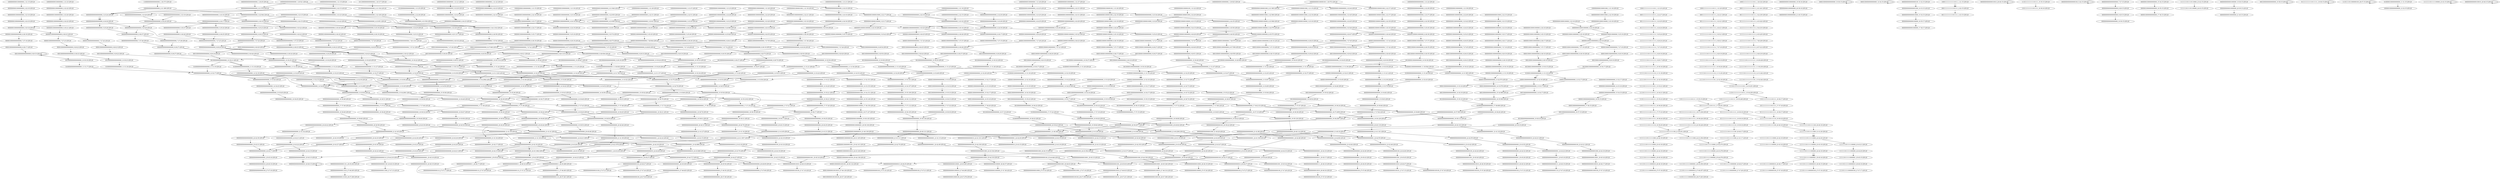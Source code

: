 digraph G {
    "00000000000000000000_14-34:36-LEN:20" -> "00000000000000000000_15-35:38-LEN:20";
    "00000000010000000000_3-23:20-LEN:20" -> "00000000100000000000_4-24:22-LEN:20";
    "00000000000000000000_18-38:17-LEN:20" -> "00000000000000000000_19-39:25-LEN:20";
    "00000000000000000000_7-27:21-LEN:20" -> "00000000000000000000_8-28:21-LEN:20";
    "00000000000000000000_21-41:38-LEN:20" -> "00000000000000000000_22-42:18-LEN:20";
    "00000000000000000000_21-41:38-LEN:20" -> "00000000000000000001_22-42:22-LEN:20";
    "00000000000000000000_13-33:79-LEN:20" -> "00000000000000000000_14-34:82-LEN:20";
    "10000010000000000000_12-31:565-LEN:20" -> "00000100000000000000_13-32:575-LEN:20";
    "11111111111011111100_20-40:18-LEN:20" -> "11111111110111111000_21-41:20-LEN:20";
    "00001000000000000000_8-28:23-LEN:20" -> "00010000000000000000_9-29:22-LEN:20";
    "00000000000000000000_2-22:23-LEN:20" -> "00000000000000000000_3-23:34-LEN:20";
    "00000000001000000000_2-22:16-LEN:20" -> "00000000010000000000_3-23:16-LEN:20";
    "00000000000000000000_4-24:30-LEN:20" -> "00000000000000000000_5-25:43-LEN:20";
    "00000010000000000000_6-26:17-LEN:20" -> "00000100000000000000_7-27:15-LEN:20";
    "11110111111111111011_14-33:251-LEN:20" -> "11101111111111110111_15-34:255-LEN:20";
    "11111011111100000010_26-46:17-LEN:20" -> "11110111111000000100_27-47:18-LEN:20";
    "11111111110111111100_21-40:251-LEN:20" -> "11111111101111111000_22-42:18-LEN:20";
    "11111111110111111100_21-40:251-LEN:20" -> "11111111101111111000_22-41:254-LEN:20";
    "00000001000000000000_4-24:19-LEN:20" -> "00000010000000000000_5-25:18-LEN:20";
    "11111011111110000000_26-46:27-LEN:20" -> "11110111111100000000_27-47:28-LEN:20";
    "00000000000000000000_5-25:38-LEN:20" -> "00000000000000000000_6-26:39-LEN:20";
    "00001000001000000000_8-28:17-LEN:20" -> "00010000010000000000_9-29:16-LEN:20";
    "00100001000000000000_10-30:15-LEN:20" -> "01000010000000000000_11-31:16-LEN:20";
    "00000000000000000000_17-37:36-LEN:20" -> "00000000000000000000_18-38:32-LEN:20";
    "00000000000000000010_22-42:15-LEN:20" -> "00000000000000000100_23-43:15-LEN:20";
    "00000000000000000000_18-38:36-LEN:20" -> "00000000000000000000_19-39:49-LEN:20";
    "00000000000000000000_6-26:75-LEN:20" -> "00000000000000000000_7-27:74-LEN:20";
    "00000000010000010000_3-23:20-LEN:20" -> "00000000100000100000_4-24:20-LEN:20";
    "00010000000000000000_17-36:20-LEN:20" -> "00100000000000000000_18-37:18-LEN:20";
    "00000000000000000000_4-23:951-LEN:20" -> "00000000000000000000_5-24:1332-LEN:20";
    "00000000000000000010_24-43:668-LEN:20" -> "00000000000000000100_25-44:646-LEN:20";
    "00000000000000000010_24-43:668-LEN:20" -> "00000000000000000101_25-45:27-LEN:20";
    "00000000000000000000_8-28:39-LEN:20" -> "00000000000000000000_9-29:41-LEN:20";
    "00000000000000000000_18-38:44-LEN:20" -> "00000000000000000000_19-39:54-LEN:20";
    "00000100000000000000_7-27:23-LEN:20" -> "00001000000000000000_8-28:22-LEN:20";
    "00000000100000001001_23-42:141-LEN:20" -> "00000001000000010010_24-43:140-LEN:20";
    "00000000000000000000_15-35:21-LEN:20" -> "00000000000000000000_16-36:21-LEN:20";
    "00000000100000000000_4-24:29-LEN:20" -> "00000001000000000000_5-25:29-LEN:20";
    "00000001000000000000_5-25:18-LEN:20" -> "00000010000000000000_6-26:18-LEN:20";
    "10000000000000000000_12-32:25-LEN:20" -> "00000000000000000000_13-33:73-LEN:20";
    "11111111111011111110_20-39:226-LEN:20" -> "11111111110111111100_21-40:251-LEN:20";
    "00000000100000000000_4-24:23-LEN:20" -> "00000001000000000000_5-25:20-LEN:20";
    "00000000000000000000_21-41:89-LEN:20" -> "00000000000000000000_22-42:49-LEN:20";
    "00000000000000000000_21-41:89-LEN:20" -> "00000000000000000001_22-42:48-LEN:20";
    "00000000000000000000_6-26:19-LEN:20" -> "00000000000000000000_7-27:21-LEN:20";
    "00000000000000000000_24-44:21-LEN:20" -> "00000000000000000001_25-45:15-LEN:20";
    "01000000000000000000_11-31:17-LEN:20" -> "10000000000000000000_12-32:17-LEN:20";
    "00010000000000000000_9-29:20-LEN:20" -> "00100000000000000000_10-30:21-LEN:20";
    "00000001000000000000_5-25:25-LEN:20" -> "00000010000000000000_6-26:25-LEN:20";
    "00001000000000000000_16-35:18-LEN:20" -> "00010000000000000000_17-36:20-LEN:20";
    "00000000000000000000_14-33:2095-LEN:20" -> "00000000000000000000_15-34:2091-LEN:20";
    "00000000000000000000_14-33:2095-LEN:20" -> "00000000000000000000_15-35:50-LEN:20";
    "01000000000000000000_17-37:19-LEN:20" -> "10000000000000000000_18-38:20-LEN:20";
    "11111011111111111101_13-32:242-LEN:20" -> "11110111111111111011_14-33:251-LEN:20";
    "01000000000000000000_11-30:930-LEN:20" -> "10000000000000000001_12-31:137-LEN:20";
    "01000000000000000000_11-30:930-LEN:20" -> "10000000000000000000_12-32:28-LEN:20";
    "01000000000000000000_11-30:930-LEN:20" -> "10000000000000000000_12-31:792-LEN:20";
    "00010000000000000000_9-29:15-LEN:20" -> "00010000000000000000_9-29:15-LEN:20";
    "00000000000000000001_25-45:26-LEN:20" -> "00000000000000000010_26-46:25-LEN:20";
    "00000000000000000000_22-42:18-LEN:20" -> "00000000000000000000_24-43:1062-LEN:20";
    "00000000000000000000_22-42:18-LEN:20" -> "00000000000000000000_24-44:15-LEN:20";
    "00000000000000000000_22-42:18-LEN:20" -> "00000000000000000001_24-43:16-LEN:20";
    "11111110111111000000_24-44:20-LEN:20" -> "11111101111110000001_25-45:15-LEN:20";
    "10000000000100000000_1-21:21-LEN:20" -> "00000000001000000000_2-22:24-LEN:20";
    "00000000000100000000_19-38:16-LEN:20" -> "00000000001000000000_20-39:16-LEN:20";
    "00000000000000000000_3-23:32-LEN:20" -> "00000000000000000000_4-24:30-LEN:20";
    "00001000000000000000_19-38:15-LEN:20" -> "00001000000000000000_19-38:15-LEN:20";
    "00000000000000000000_2-22:19-LEN:20" -> "00000000000000000000_3-23:32-LEN:20";
    "00000000000000000000_19-39:60-LEN:20" -> "00000000000000000000_20-40:58-LEN:20";
    "11111111101111111111_9-29:17-LEN:20" -> "11111111011111111111_10-30:16-LEN:20";
    "00000000000000000000_10-30:25-LEN:20" -> "00000000000000000000_11-31:23-LEN:20";
    "00000000000000000000_13-33:50-LEN:20" -> "00000000000000000000_14-34:52-LEN:20";
    "00000000010000010000_2-22:17-LEN:20" -> "00000000100000100000_3-23:17-LEN:20";
    "10000000001000001000_1-21:15-LEN:20" -> "00000000010000010000_2-22:16-LEN:20";
    "00000000000000000000_21-41:32-LEN:20" -> "00000000000000000000_22-42:21-LEN:20";
    "00000000000000000000_5-24:1332-LEN:20" -> "00000000000000000000_6-25:1317-LEN:20";
    "00000000000000000000_5-24:1332-LEN:20" -> "00000000000000000000_6-26:59-LEN:20";
    "00000001000001000000_5-25:19-LEN:20" -> "00000010000010000000_6-26:19-LEN:20";
    "11111101111111000000_25-44:276-LEN:20" -> "11111011111110000000_26-46:27-LEN:20";
    "11111101111111000000_25-44:276-LEN:20" -> "11111011111110000001_26-45:256-LEN:20";
    "00000000000000000000_9-29:27-LEN:20" -> "00000000000000000000_10-30:25-LEN:20";
    "00000000000000000000_10-30:33-LEN:20" -> "00000000000000000000_11-31:34-LEN:20";
    "00000000000000000000_10-30:54-LEN:20" -> "00000000000000000000_11-31:54-LEN:20";
    "10000000001000000000_1-21:20-LEN:20" -> "00000000010000000000_2-22:21-LEN:20";
    "00000000100000000000_4-24:16-LEN:20" -> "00000001000000000000_5-25:18-LEN:20";
    "11111111110111111000_21-41:20-LEN:20" -> "11111111101111110000_22-42:20-LEN:20";
    "00000000000000000000_18-38:68-LEN:20" -> "00000000000000000000_20-40:82-LEN:20";
    "00000000000000000000_18-38:68-LEN:20" -> "00000000000000000000_20-39:2577-LEN:20";
    "00000000000000000000_5-25:23-LEN:20" -> "00000000000000000000_6-26:23-LEN:20";
    "00000001000000000000_5-25:29-LEN:20" -> "00000010000000000000_6-26:29-LEN:20";
    "00000000000000000000_7-27:22-LEN:20" -> "00000000000000000000_8-28:22-LEN:20";
    "10001111111111111011_1-21:25-LEN:20" -> "00011111111111110111_2-22:27-LEN:20";
    "00000000000000000000_2-22:51-LEN:20" -> "00000000000000000000_3-23:61-LEN:20";
    "11111101111111000001_25-45:18-LEN:20" -> "11111011111110000010_26-46:18-LEN:20";
    "00000000000000000000_4-24:24-LEN:20" -> "00000000000000000000_5-25:26-LEN:20";
    "00000000100000100000_4-24:39-LEN:20" -> "00000001000001000000_5-25:35-LEN:20";
    "00000000010000100000_3-23:18-LEN:20" -> "00000000100001000000_4-24:18-LEN:20";
    "00000000000000000000_16-36:39-LEN:20" -> "00000000000000000000_17-37:36-LEN:20";
    "00001000000000000000_14-34:16-LEN:20" -> "00010000000000000000_15-35:17-LEN:20";
    "00000000000000000000_21-41:65-LEN:20" -> "00000000000000000001_22-42:21-LEN:20";
    "00000000000000000000_21-41:65-LEN:20" -> "00000000000000000000_22-42:44-LEN:20";
    "10000000000000000001_12-31:137-LEN:20" -> "00000000000000000010_13-32:151-LEN:20";
    "00000001000000000000_5-25:25-LEN:20" -> "00000010000000000000_6-26:26-LEN:20";
    "00010000000000000000_9-29:23-LEN:20" -> "00100000000000000000_10-30:23-LEN:20";
    "00000000000000000000_19-39:62-LEN:20" -> "00000000000000000000_21-40:2294-LEN:20";
    "00000000000000000000_19-39:62-LEN:20" -> "00000000000000000000_21-41:26-LEN:20";
    "00000000000000000000_19-39:62-LEN:20" -> "00000000000000000001_21-40:340-LEN:20";
    "00000001000010000000_5-25:15-LEN:20" -> "00000010000100000000_6-26:17-LEN:20";
    "00010000010000000000_9-28:555-LEN:20" -> "00100000100000000000_10-29:562-LEN:20";
    "00000000000000000000_10-30:25-LEN:20" -> "00000000000000000000_11-31:23-LEN:20";
    "00000000000000000000_3-23:22-LEN:20" -> "00000000000000000000_4-24:25-LEN:20";
    "00000000000000000000_8-28:43-LEN:20" -> "00000000000000000000_9-29:42-LEN:20";
    "00000000000000000010_26-46:45-LEN:20" -> "00000000000000000100_27-47:46-LEN:20";
    "00000000000000000001_24-44:22-LEN:20" -> "00000000000000000011_25-45:18-LEN:20";
    "00011111111111110111_2-21:241-LEN:20" -> "00111111111111101111_3-22:230-LEN:20";
    "00010000010000000000_9-29:19-LEN:20" -> "00100000100000000000_10-30:17-LEN:20";
    "01000000000000000000_17-36:608-LEN:20" -> "10000000000000000000_18-38:26-LEN:20";
    "01000000000000000000_17-36:608-LEN:20" -> "10000000000000000000_18-37:593-LEN:20";
    "00000000000000000000_8-28:23-LEN:20" -> "00000000000000000000_9-29:25-LEN:20";
    "00000000000000000000_15-35:54-LEN:20" -> "00000000000000000000_16-36:52-LEN:20";
    "00000000000000000000_22-42:49-LEN:20" -> "00000000000000000000_23-43:44-LEN:20";
    "00000000000000000000_16-36:84-LEN:20" -> "00000000000000000000_17-37:82-LEN:20";
    "00000000000000000000_12-32:29-LEN:20" -> "00000000000000000000_13-33:57-LEN:20";
    "00010000100000000000_9-29:16-LEN:20" -> "00100001000000000000_10-30:15-LEN:20";
    "11111111111011111100_20-40:19-LEN:20" -> "11111111110111111000_21-41:20-LEN:20";
    "00000000000000000000_15-34:2091-LEN:20" -> "00000000000000000000_16-36:39-LEN:20";
    "00000000000000000000_15-34:2091-LEN:20" -> "00000000000000000000_16-35:2102-LEN:20";
    "00000000000000000000_5-25:42-LEN:20" -> "00000000000000000000_6-26:41-LEN:20";
    "00000000000000000000_4-24:15-LEN:20" -> "00000000000000000000_5-25:18-LEN:20";
    "00000000000000000000_20-40:44-LEN:20" -> "00000000000000000000_21-41:41-LEN:20";
    "00000000000000000010_27-46:625-LEN:20" -> "00000000000000000100_28-47:616-LEN:20";
    "00000010000010000000_6-25:573-LEN:20" -> "00000100000100000000_7-26:575-LEN:20";
    "00000010000000000000_6-26:23-LEN:20" -> "00000100000000000000_7-27:24-LEN:20";
    "00000000010000000100_22-41:145-LEN:20" -> "00000000100000001001_23-42:141-LEN:20";
    "00000000000000000000_9-29:51-LEN:20" -> "00000000000000000000_10-30:49-LEN:20";
    "00000000000000000000_2-22:15-LEN:20" -> "00000000000000000000_3-23:23-LEN:20";
    "00000000000000000000_14-34:53-LEN:20" -> "00000000000000000000_15-35:52-LEN:20";
    "10000000000100000000_1-21:15-LEN:20" -> "00000000001000000000_2-22:16-LEN:20";
    "00001000000000000000_8-28:43-LEN:20" -> "00010000000000000000_9-29:43-LEN:20";
    "00000000000000001100_26-46:16-LEN:20" -> "00000000000000011000_27-47:15-LEN:20";
    "00000000000000000000_9-29:25-LEN:20" -> "00000000000000000000_10-30:22-LEN:20";
    "00001000000000000000_14-34:15-LEN:20" -> "00001000000000000000_14-34:15-LEN:20";
    "00000000000000000000_26-46:69-LEN:20" -> "00000000000000000000_27-47:69-LEN:20";
    "01000010000000000000_11-31:16-LEN:20" -> "10000100000000000000_12-32:16-LEN:20";
    "11111111111110111111_5-24:233-LEN:20" -> "11111111111101111111_6-25:225-LEN:20";
    "00000000000000000000_14-34:50-LEN:20" -> "00000000000000000000_16-36:39-LEN:20";
    "00000000000000000000_14-34:50-LEN:20" -> "00000000000000000000_16-35:2102-LEN:20";
    "00000000000000000000_20-40:44-LEN:20" -> "00000000000000000000_21-41:38-LEN:20";
    "00000000000000000000_22-41:1957-LEN:20" -> "00000000000000000000_23-42:1078-LEN:20";
    "00000000000000000000_22-41:1957-LEN:20" -> "00000000000000000000_23-43:26-LEN:20";
    "00000000000000000000_22-41:1957-LEN:20" -> "00000000000000000001_23-42:888-LEN:20";
    "10000000000100000100_1-21:20-LEN:20" -> "00000000001000001000_2-22:19-LEN:20";
    "00000000000000000000_24-44:33-LEN:20" -> "00000000000000000001_25-45:28-LEN:20";
    "00000000100000000000_4-24:25-LEN:20" -> "00000001000000000000_5-25:25-LEN:20";
    "10000000000000000000_20-39:22-LEN:20" -> "00000000000000000000_21-40:2294-LEN:20";
    "10000000000000000000_20-39:22-LEN:20" -> "00000000000000000000_21-41:26-LEN:20";
    "10000000000000000000_20-39:22-LEN:20" -> "00000000000000000001_21-40:340-LEN:20";
    "00000000000000000000_11-31:62-LEN:20" -> "00000000000000000000_13-33:75-LEN:20";
    "00000000000000000000_11-31:62-LEN:20" -> "00000000000000000000_13-32:2092-LEN:20";
    "00000000000000000000_7-27:28-LEN:20" -> "00000000000000000000_8-28:27-LEN:20";
    "00000010000000000000_6-26:20-LEN:20" -> "00000100000000000000_7-27:20-LEN:20";
    "00000000000000000000_14-34:58-LEN:20" -> "00000000000000000000_15-35:56-LEN:20";
    "00000000000000100010_26-46:17-LEN:20" -> "00000000000001000100_27-47:15-LEN:20";
    "00001000000000000000_8-28:20-LEN:20" -> "00010000000000000000_9-29:19-LEN:20";
    "00100000000000000000_9-29:27-LEN:20" -> "01000000000000000000_10-30:26-LEN:20";
    "00000000000000000000_17-37:49-LEN:20" -> "00000000000000000000_18-38:49-LEN:20";
    "00000000000000000100_23-43:15-LEN:20" -> "00000000000000001000_24-44:15-LEN:20";
    "00000000000000000000_17-37:21-LEN:20" -> "00000000000000000000_18-38:18-LEN:20";
    "00000100000000000000_7-27:24-LEN:20" -> "00001000000000000000_8-28:23-LEN:20";
    "00000000000000000000_19-39:49-LEN:20" -> "00000000000000000000_20-40:44-LEN:20";
    "00010000010000000000_8-28:15-LEN:20" -> "00100000100000000000_10-29:562-LEN:20";
    "10110000000000000000_1-20:317-LEN:20" -> "01100000000000000000_2-21:334-LEN:20";
    "10111111111111011111_17-36:251-LEN:20" -> "01111111111110111111_18-37:236-LEN:20";
    "10111111111111011111_17-36:251-LEN:20" -> "01111111111110111111_18-38:18-LEN:20";
    "00100000000000000000_10-30:21-LEN:20" -> "01000000000000000000_11-31:16-LEN:20";
    "11011111111111101111_15-35:15-LEN:20" -> "10111111111111011111_17-36:251-LEN:20";
    "11111110111111000000_24-44:16-LEN:20" -> "11111101111110000001_25-45:16-LEN:20";
    "00000010000010000000_6-26:36-LEN:20" -> "00000100000100000000_7-27:37-LEN:20";
    "00000000000000000100_13-32:15-LEN:20" -> "00000000000000001000_14-33:15-LEN:20";
    "00000001000000000000_13-32:17-LEN:20" -> "00000010000000000000_14-33:18-LEN:20";
    "01000000000000000000_11-31:21-LEN:20" -> "10000000000000000000_12-32:22-LEN:20";
    "00000000000000000011_25-45:18-LEN:20" -> "00000000000000000111_26-46:19-LEN:20";
    "10000000001000000000_1-21:29-LEN:20" -> "00000000010000000000_2-22:31-LEN:20";
    "00000000000000000000_22-42:70-LEN:20" -> "00000000000000000000_23-43:70-LEN:20";
    "00000000000000000000_5-25:43-LEN:20" -> "00000000000000000000_6-26:43-LEN:20";
    "00100000000000000000_19-38:18-LEN:20" -> "01000000000000000000_20-39:19-LEN:20";
    "00000000000000000000_12-32:16-LEN:20" -> "00000000000000000000_13-33:22-LEN:20";
    "00000000000000000000_23-42:1078-LEN:20" -> "00000000000000000000_24-43:1062-LEN:20";
    "00000000000000000000_23-42:1078-LEN:20" -> "00000000000000000000_24-44:15-LEN:20";
    "00000000000000000000_23-42:1078-LEN:20" -> "00000000000000000001_24-43:16-LEN:20";
    "00000001000001000000_5-25:35-LEN:20" -> "00000010000010000000_6-26:36-LEN:20";
    "00000000000000000000_15-35:74-LEN:20" -> "00000000000000000000_16-36:74-LEN:20";
    "01000000000000000000_11-31:16-LEN:20" -> "10000000000000000000_12-32:18-LEN:20";
    "00000000100000000000_4-24:18-LEN:20" -> "00000001000000000000_5-25:16-LEN:20";
    "00000100000000000000_7-27:43-LEN:20" -> "00001000000000000000_8-28:42-LEN:20";
    "00000000000000000000_17-37:72-LEN:20" -> "00000000000000000000_18-38:68-LEN:20";
    "00001000000000000000_8-28:42-LEN:20" -> "00010000000000000000_9-29:42-LEN:20";
    "00000000100000000000_3-23:17-LEN:20" -> "00000001000000000000_4-24:17-LEN:20";
    "00000000000000000000_4-24:17-LEN:20" -> "00000000000000000000_5-25:24-LEN:20";
    "00000001000000000000_5-25:21-LEN:20" -> "00000010000000000000_6-26:23-LEN:20";
    "00000000000000000000_17-37:20-LEN:20" -> "00000000000000000000_18-38:17-LEN:20";
    "10000000001000000000_1-21:18-LEN:20" -> "00000000010000000000_2-22:18-LEN:20";
    "00000000000000000010_23-43:39-LEN:20" -> "00000000000000000100_24-44:37-LEN:20";
    "00000000000000000000_17-37:46-LEN:20" -> "00000000000000000000_18-38:44-LEN:20";
    "00000000000000000000_20-40:39-LEN:20" -> "00000000000000000000_21-41:38-LEN:20";
    "00000000000000100000_17-36:150-LEN:20" -> "00000000000001000000_18-37:147-LEN:20";
    "00000000010000000000_3-23:23-LEN:20" -> "00000000100000000000_4-24:23-LEN:20";
    "00000000100000000000_3-23:17-LEN:20" -> "00000001000000000000_4-24:19-LEN:20";
    "00000000010000000000_2-22:18-LEN:20" -> "00000000100000000000_3-23:17-LEN:20";
    "00000000000000000000_8-28:24-LEN:20" -> "00000000000000000000_9-29:25-LEN:20";
    "00000000010000000000_2-22:16-LEN:20" -> "00000000100000000000_3-23:17-LEN:20";
    "00000000010000000000_2-22:26-LEN:20" -> "00000000100000000000_3-23:25-LEN:20";
    "00000000000000000000_20-40:45-LEN:20" -> "00000000000000000000_21-41:34-LEN:20";
    "00000010000000000000_6-26:23-LEN:20" -> "00000100000000000000_7-27:23-LEN:20";
    "00000000001000000000_2-22:22-LEN:20" -> "00000000010000000000_3-23:20-LEN:20";
    "00000000000000000010_13-32:151-LEN:20" -> "00000000000000000100_14-33:153-LEN:20";
    "00000000000000100000_16-35:17-LEN:20" -> "00000000000001000000_17-36:17-LEN:20";
    "00000000000000000001_25-45:19-LEN:20" -> "00000000000000000010_26-46:19-LEN:20";
    "00100000000000000000_16-35:594-LEN:20" -> "01000000000000000000_17-36:608-LEN:20";
    "01111111111111011111_4-24:24-LEN:20" -> "11111111111110111111_5-25:24-LEN:20";
    "00000000000000000000_5-25:28-LEN:20" -> "00000000000000000000_6-26:27-LEN:20";
    "00000000000000000000_4-24:61-LEN:20" -> "00000000000000000000_5-25:74-LEN:20";
    "00000000000000000000_16-36:52-LEN:20" -> "00000000000000000000_17-37:48-LEN:20";
    "00001000001000000000_8-27:558-LEN:20" -> "00010000010000000000_9-28:555-LEN:20";
    "00000000000000000000_4-24:20-LEN:20" -> "00000000000000000000_5-25:26-LEN:20";
    "11011111111111011111_16-36:20-LEN:20" -> "10111111111110111111_17-37:23-LEN:20";
    "10001111111111111011_1-20:232-LEN:20" -> "00011111111111110111_2-21:241-LEN:20";
    "00000100000000000000_15-34:17-LEN:20" -> "00001000000000000000_16-35:18-LEN:20";
    "00000000000000000010_23-43:37-LEN:20" -> "00000000000000000100_24-44:37-LEN:20";
    "10000000000100000000_1-21:39-LEN:20" -> "00000000001000000000_2-22:40-LEN:20";
    "00000000000000000000_15-35:22-LEN:20" -> "00000000000000000000_16-36:24-LEN:20";
    "00010000010000000000_9-29:27-LEN:20" -> "00100000100000000000_10-30:27-LEN:20";
    "01111111111101111111_18-38:16-LEN:20" -> "11111111111011111110_19-39:16-LEN:20";
    "10000010000000000000_12-32:16-LEN:20" -> "00000100000000000000_13-33:17-LEN:20";
    "00000000010000000000_3-23:16-LEN:20" -> "00000000100000000000_4-24:16-LEN:20";
    "00000000000000000000_15-35:52-LEN:20" -> "00000000000000000000_16-36:53-LEN:20";
    "00000000010000100000_3-23:16-LEN:20" -> "00000000100001000000_4-24:18-LEN:20";
    "00000000000000000010_22-42:21-LEN:20" -> "00000000000000000100_23-43:21-LEN:20";
    "00000000000000000000_12-32:36-LEN:20" -> "00000000000000000000_13-33:50-LEN:20";
    "00000000000000000000_24-43:1062-LEN:20" -> "00000000000000000001_25-44:305-LEN:20";
    "00000000000000000000_24-43:1062-LEN:20" -> "00000000000000000001_25-45:42-LEN:20";
    "00000000000000000000_24-43:1062-LEN:20" -> "00000000000000000000_25-44:717-LEN:20";
    "00000000000000000001_24-44:23-LEN:20" -> "00000000000000000011_26-46:32-LEN:20";
    "00000000000000000001_24-44:23-LEN:20" -> "00000000000000000011_26-45:288-LEN:20";
    "00000000000000000000_18-38:18-LEN:20" -> "00000000000000000000_19-39:31-LEN:20";
    "00000000000000000000_5-25:26-LEN:20" -> "00000000000000000000_7-26:1331-LEN:20";
    "00000000000000000000_16-36:49-LEN:20" -> "00000000000000000000_17-37:43-LEN:20";
    "00010000000000000000_15-34:589-LEN:20" -> "00100000000000000000_16-35:594-LEN:20";
    "00000000000000000000_11-31:23-LEN:20" -> "00000000000000000000_12-32:26-LEN:20";
    "10001111111111110111_1-21:15-LEN:20" -> "00011111111111101111_2-22:15-LEN:20";
    "00000000000000000000_18-38:40-LEN:20" -> "00000000000000000000_19-39:62-LEN:20";
    "00000000010000000000_3-23:25-LEN:20" -> "00000000100000000000_4-24:25-LEN:20";
    "00000000000000000000_8-28:29-LEN:20" -> "00000000000000000000_9-29:29-LEN:20";
    "00000000000000000000_3-23:15-LEN:20" -> "00000000000000000000_4-24:15-LEN:20";
    "00000000000000000000_5-25:22-LEN:20" -> "00000000000000000000_6-26:23-LEN:20";
    "00000000001000000010_21-40:139-LEN:20" -> "00000000010000000100_22-41:145-LEN:20";
    "00000010000000000000_6-26:29-LEN:20" -> "00000100000000000000_7-27:28-LEN:20";
    "00000000000000000000_2-21:576-LEN:20" -> "00000000000000000000_3-22:944-LEN:20";
    "00000000000000000000_2-21:576-LEN:20" -> "00000000000000000000_3-23:24-LEN:20";
    "00000010000000000000_6-26:25-LEN:20" -> "00000100000000000000_7-27:25-LEN:20";
    "00000000000000000000_11-31:30-LEN:20" -> "00000000000000000000_12-32:29-LEN:20";
    "00000000000000000000_16-36:74-LEN:20" -> "00000000000000000000_17-37:72-LEN:20";
    "00010000010000000000_9-29:35-LEN:20" -> "00100000100000000000_10-30:38-LEN:20";
    "00000000001000000000_20-39:16-LEN:20" -> "00000000010000000000_21-40:15-LEN:20";
    "00010000000000000000_9-29:27-LEN:20" -> "00100000000000000000_10-30:25-LEN:20";
    "10000000000000000000_12-32:28-LEN:20" -> "00000000000000000000_13-33:57-LEN:20";
    "00000000010000010000_3-22:560-LEN:20" -> "00000000100000100000_4-23:568-LEN:20";
    "00000000000000000000_19-39:112-LEN:20" -> "00000000000000000000_20-40:103-LEN:20";
    "00000000010000000000_3-23:45-LEN:20" -> "00000000100000000000_4-24:45-LEN:20";
    "00000000000000000000_11-31:25-LEN:20" -> "00000000000000000000_12-32:25-LEN:20";
    "00000000000000000000_23-43:22-LEN:20" -> "00000000000000000000_24-44:17-LEN:20";
    "00000000000000000000_17-37:51-LEN:20" -> "00000000000000000000_18-38:48-LEN:20";
    "00000000000000000100_25-44:646-LEN:20" -> "00000000000000001000_26-46:63-LEN:20";
    "00000000000000000100_25-44:646-LEN:20" -> "00000000000000001001_26-45:616-LEN:20";
    "00000001000000000000_14-33:16-LEN:20" -> "00000010000000000000_15-34:15-LEN:20";
    "00000000000000000000_5-25:50-LEN:20" -> "00000000000000000000_6-26:50-LEN:20";
    "00000000000000000000_9-29:24-LEN:20" -> "00000000000000000000_10-30:25-LEN:20";
    "00000000000000000000_22-42:66-LEN:20" -> "00000000000000000000_23-43:62-LEN:20";
    "00000000000000000000_13-33:75-LEN:20" -> "00000000000000000000_14-34:79-LEN:20";
    "00000001000000000000_4-24:25-LEN:20" -> "00000010000000000000_5-25:25-LEN:20";
    "00000000000000000000_6-26:41-LEN:20" -> "00000000000000000000_7-27:41-LEN:20";
    "00000000000000000000_3-23:37-LEN:20" -> "00000000000000000000_4-24:38-LEN:20";
    "00000100000001001001_26-45:132-LEN:20" -> "00001000000010010010_27-46:129-LEN:20";
    "00000000000000000000_12-32:25-LEN:20" -> "00000000000000000000_13-33:56-LEN:20";
    "00000000000000000000_18-38:17-LEN:20" -> "00000000000000000000_19-39:17-LEN:20";
    "10000000000000000000_21-40:19-LEN:20" -> "00000000000000000000_22-41:1957-LEN:20";
    "10000000000000000000_21-40:19-LEN:20" -> "00000000000000000000_22-42:66-LEN:20";
    "10000000000000000000_21-40:19-LEN:20" -> "00000000000000000001_22-41:354-LEN:20";
    "10000000000000000000_21-40:19-LEN:20" -> "00000000000000000001_22-42:55-LEN:20";
    "00000000000000000000_9-29:35-LEN:20" -> "00000000000000000000_10-30:33-LEN:20";
    "00000000000000000001_22-42:20-LEN:20" -> "00000000000000000010_23-43:15-LEN:20";
    "11111111011111111111_10-29:228-LEN:20" -> "11111110111111111111_11-30:230-LEN:20";
    "00000000000000000000_7-27:41-LEN:20" -> "00000000000000000000_8-28:39-LEN:20";
    "10001111111111110111_1-21:15-LEN:20" -> "00011111111111101111_2-22:15-LEN:20";
    "10000000000000000000_12-32:22-LEN:20" -> "00000000000000000000_13-33:53-LEN:20";
    "00100000000000000000_16-36:18-LEN:20" -> "01000000000000000000_17-37:15-LEN:20";
    "00010000010000000000_9-29:16-LEN:20" -> "00100000100000000000_10-30:16-LEN:20";
    "00000000100000000000_4-24:22-LEN:20" -> "00000001000000000000_5-25:21-LEN:20";
    "00000100000000000000_13-33:45-LEN:20" -> "00001000000000000000_14-34:46-LEN:20";
    "00000000000000000001_25-45:15-LEN:20" -> "00000000000000000010_26-46:15-LEN:20";
    "01111111111111011111_4-23:222-LEN:20" -> "11111111111110111111_5-24:233-LEN:20";
    "01000001000000000000_11-31:18-LEN:20" -> "10000010000000000000_12-32:18-LEN:20";
    "00000000010000000000_2-22:31-LEN:20" -> "00000000100000000000_4-24:18-LEN:20";
    "00000000010000000000_2-22:31-LEN:20" -> "00000000100000000000_4-23:950-LEN:20";
    "00000000000000000000_15-35:43-LEN:20" -> "00000000000000000000_16-36:46-LEN:20";
    "00000100000100000000_7-27:21-LEN:20" -> "00001000001000000000_8-28:20-LEN:20";
    "00000000000000010010_26-46:15-LEN:20" -> "00000000000000010010_26-46:15-LEN:20";
    "00000000000000000011_26-46:32-LEN:20" -> "00000000000000000110_27-47:29-LEN:20";
    "11111111101111111000_22-42:18-LEN:20" -> "11111111011111110000_23-43:18-LEN:20";
    "00000000000000000000_6-26:39-LEN:20" -> "00000000000000000000_7-27:36-LEN:20";
    "00000000000000010001_26-45:326-LEN:20" -> "00000000000000100010_27-46:314-LEN:20";
    "00000000000000000010_26-46:25-LEN:20" -> "00000000000000000100_27-47:25-LEN:20";
    "00010000000000000000_15-35:52-LEN:20" -> "00100000000000000000_16-36:54-LEN:20";
    "00000000000000000000_24-44:22-LEN:20" -> "00000000000000000001_25-45:19-LEN:20";
    "00000000000000001010_26-46:27-LEN:20" -> "00000000000000010100_27-47:24-LEN:20";
    "11111110111111111110_11-31:18-LEN:20" -> "11111101111111111101_12-32:19-LEN:20";
    "10000010000000000000_12-32:41-LEN:20" -> "00000100000000000000_13-33:45-LEN:20";
    "10000001000001000000_5-24:15-LEN:20" -> "00000010000010000000_6-25:573-LEN:20";
    "10000001000001000000_5-24:15-LEN:20" -> "00000010000010000000_6-26:28-LEN:20";
    "00000010000000100100_25-44:138-LEN:20" -> "00000100000001001001_26-45:132-LEN:20";
    "00000000000000000000_19-39:50-LEN:20" -> "00000000000000000000_20-40:44-LEN:20";
    "00000000000000000000_16-36:46-LEN:20" -> "00000000000000000000_17-37:43-LEN:20";
    "00000000000000000000_22-42:49-LEN:20" -> "00000000000000000000_23-43:47-LEN:20";
    "00000000000000000000_23-43:26-LEN:20" -> "00000000000000000000_24-44:21-LEN:20";
    "00010000100000000000_9-29:16-LEN:20" -> "00100001000000000000_10-30:15-LEN:20";
    "00000000000000000000_5-25:26-LEN:20" -> "00000000000000000000_6-26:27-LEN:20";
    "11111111101111110000_22-42:20-LEN:20" -> "11111111011111100000_23-43:19-LEN:20";
    "00000000010000000000_3-23:31-LEN:20" -> "00000000100000000000_4-24:29-LEN:20";
    "00000000000000000000_15-35:38-LEN:20" -> "00000000000000000000_16-36:37-LEN:20";
    "00000000010000010000_2-22:17-LEN:20" -> "00000000100000100000_4-23:568-LEN:20";
    "10000000000000000000_18-38:26-LEN:20" -> "00000000000000000000_19-39:112-LEN:20";
    "00000000001000000000_2-22:40-LEN:20" -> "00000000010000000000_3-23:42-LEN:20";
    "00000100000000000000_13-33:30-LEN:20" -> "00001000000000000000_14-34:32-LEN:20";
    "00000000000000000000_21-41:101-LEN:20" -> "00000000000000000001_22-42:55-LEN:20";
    "00000000000000000000_21-41:101-LEN:20" -> "00000000000000000000_22-42:55-LEN:20";
    "01000001000000000000_11-31:28-LEN:20" -> "10000010000000000000_12-32:29-LEN:20";
    "00000000000000000000_4-24:16-LEN:20" -> "00000000000000000000_5-25:22-LEN:20";
    "11111111101111111000_22-41:254-LEN:20" -> "11111111011111110000_23-42:275-LEN:20";
    "00000000000000010000_26-46:19-LEN:20" -> "00000000000000100000_27-47:20-LEN:20";
    "00001000000000000000_8-28:17-LEN:20" -> "00010000000000000000_9-29:15-LEN:20";
    "11111101111110000001_25-45:15-LEN:20" -> "11111011111100000010_26-46:16-LEN:20";
    "00000000000000000000_17-37:86-LEN:20" -> "00000000000000000000_18-38:83-LEN:20";
    "11111110111111100000_24-44:18-LEN:20" -> "11111101111111000001_25-45:18-LEN:20";
    "00000000000000000100_24-44:44-LEN:20" -> "00000000000000001001_25-45:40-LEN:20";
    "10000010000000000000_12-32:29-LEN:20" -> "00000100000000000000_13-33:30-LEN:20";
    "00010000000000000000_9-29:19-LEN:20" -> "00100000000000000000_10-30:21-LEN:20";
    "00000000000000000000_24-44:29-LEN:20" -> "00000000000000000001_25-45:26-LEN:20";
    "00001000000000000000_7-27:18-LEN:20" -> "00010000000000000000_8-28:19-LEN:20";
    "00000000000000000000_13-33:57-LEN:20" -> "00000000000000000000_14-34:58-LEN:20";
    "00000000000100000001_20-39:136-LEN:20" -> "00000000001000000010_21-40:139-LEN:20";
    "00001000010000000000_8-28:18-LEN:20" -> "00010000100000000000_9-29:16-LEN:20";
    "00000000000000000000_2-22:15-LEN:20" -> "00000000000000000000_3-23:20-LEN:20";
    "00000000000000000000_19-39:138-LEN:20" -> "00000000000000000000_20-40:131-LEN:20";
    "00000000000000000000_9-29:29-LEN:20" -> "00000000000000000000_10-30:29-LEN:20";
    "00000010000000000000_5-25:25-LEN:20" -> "00000100000000000000_7-26:944-LEN:20";
    "00000000000000000000_20-40:46-LEN:20" -> "00000000000000000000_21-41:39-LEN:20";
    "00000010000010000000_6-26:23-LEN:20" -> "00000100000100000000_7-27:21-LEN:20";
    "00000000000000000000_17-37:51-LEN:20" -> "00000000000000000000_18-38:47-LEN:20";
    "00000000000000100000_26-46:37-LEN:20" -> "00000000000001000000_27-47:38-LEN:20";
    "11101111111111101111_15-35:15-LEN:20" -> "11011111111111011111_16-36:16-LEN:20";
    "00100000000000000000_15-35:19-LEN:20" -> "01000000000000000000_17-36:608-LEN:20";
    "10000000000000000000_1-21:47-LEN:20" -> "00000000000000000000_2-22:51-LEN:20";
    "00000000000000000000_18-37:2059-LEN:20" -> "00000000000000000000_19-39:129-LEN:20";
    "00000000000000000000_18-37:2059-LEN:20" -> "00000000000000000000_19-38:2587-LEN:20";
    "00000000001000000000_2-22:24-LEN:20" -> "00000000010000000000_3-23:23-LEN:20";
    "00000010000010000000_6-26:28-LEN:20" -> "00000100000100000000_7-27:27-LEN:20";
    "00000000000000000010_26-46:15-LEN:20" -> "00000000000000000010_26-46:15-LEN:20";
    "00000000000000000000_13-33:21-LEN:20" -> "00000000000000000000_14-34:20-LEN:20";
    "00000000000000000001_26-45:639-LEN:20" -> "00000000000000000010_27-46:625-LEN:20";
    "11110111111100000010_27-46:257-LEN:20" -> "11101111111000000100_28-47:263-LEN:20";
    "00000000000000010010_26-46:39-LEN:20" -> "00000000000000100100_27-47:28-LEN:20";
    "00000000000000010000_2-22:15-LEN:20" -> "00000000000000100000_3-23:15-LEN:20";
    "00111111111111101111_3-22:230-LEN:20" -> "01111111111111011111_4-23:222-LEN:20";
    "00000000000000000000_3-23:16-LEN:20" -> "00000000000000000000_4-24:16-LEN:20";
    "01000001000000000000_11-31:16-LEN:20" -> "10000010000000000000_12-32:16-LEN:20";
    "00010000000000000000_8-28:19-LEN:20" -> "00100000000000000000_9-29:18-LEN:20";
    "00000000000000001001_25-45:15-LEN:20" -> "00000000000000010010_26-46:16-LEN:20";
    "00000010000000000000_6-26:55-LEN:20" -> "00000100000000000000_7-27:55-LEN:20";
    "10000000000000000000_12-32:17-LEN:20" -> "00000000000000000000_13-33:42-LEN:20";
    "00000000000000000000_3-23:29-LEN:20" -> "00000000000000000000_4-24:30-LEN:20";
    "01000000000000000000_19-38:22-LEN:20" -> "10000000000000000000_20-39:22-LEN:20";
    "00000100000100000000_6-26:16-LEN:20" -> "00001000001000000000_7-27:15-LEN:20";
    "00000000000000000000_17-37:82-LEN:20" -> "00000000000000000000_19-39:129-LEN:20";
    "00000000000000000000_17-37:82-LEN:20" -> "00000000000000000000_19-38:2587-LEN:20";
    "00001000000000000000_14-33:579-LEN:20" -> "00010000000000000000_15-34:589-LEN:20";
    "00000000000000000000_8-28:22-LEN:20" -> "00000000000000000000_9-29:22-LEN:20";
    "00000000000000000000_16-36:39-LEN:20" -> "00000000000000000000_17-37:38-LEN:20";
    "00100000000000000000_18-37:18-LEN:20" -> "01000000000000000000_19-38:22-LEN:20";
    "00000000000000000000_16-36:21-LEN:20" -> "00000000000000000000_17-37:20-LEN:20";
    "00000000000000000000_21-41:41-LEN:20" -> "00000000000000000001_22-42:20-LEN:20";
    "00000000000000000000_21-41:41-LEN:20" -> "00000000000000000000_22-42:26-LEN:20";
    "10000000000000000000_12-32:21-LEN:20" -> "00000000000000000000_13-33:45-LEN:20";
    "00000000000000000000_10-30:33-LEN:20" -> "00000000000000000000_11-31:33-LEN:20";
    "00000000000000000000_5-25:27-LEN:20" -> "00000000000000000000_6-26:26-LEN:20";
    "00000000000000000000_19-39:129-LEN:20" -> "00000000000000000000_20-40:119-LEN:20";
    "00000000100000000000_4-24:18-LEN:20" -> "00000001000000000000_5-25:18-LEN:20";
    "10000000000000000000_1-21:18-LEN:20" -> "00000000000000000000_2-22:19-LEN:20";
    "10000000000000000000_12-32:48-LEN:20" -> "00000000000000000000_13-33:101-LEN:20";
    "00000000000000000000_24-44:17-LEN:20" -> "00000000000000000001_25-45:16-LEN:20";
    "00000000100000000000_13-32:17-LEN:20" -> "00000001000000000000_14-33:16-LEN:20";
    "00000001000000000000_4-24:16-LEN:20" -> "00000010000000000000_6-26:55-LEN:20";
    "00000001000000000000_4-24:16-LEN:20" -> "00000010000000000000_6-25:924-LEN:20";
    "00000000000000010000_25-44:319-LEN:20" -> "00000000000000100000_26-46:37-LEN:20";
    "00000000000000010000_25-44:319-LEN:20" -> "00000000000000100001_26-45:285-LEN:20";
    "00000000000000000000_12-32:34-LEN:20" -> "00000000000000000000_13-33:52-LEN:20";
    "00000000100000000000_3-23:16-LEN:20" -> "00000001000000000000_4-24:16-LEN:20";
    "00000000000000000000_14-34:79-LEN:20" -> "00000000000000000000_15-35:80-LEN:20";
    "00000000000000000000_9-28:1315-LEN:20" -> "00000000000000000000_10-30:26-LEN:20";
    "00000000000000000000_9-28:1315-LEN:20" -> "00000000000000000000_10-29:1314-LEN:20";
    "00000000000000000000_23-43:27-LEN:20" -> "00000000000000000000_24-44:17-LEN:20";
    "00000000000000000000_13-33:52-LEN:20" -> "00000000000000000000_14-34:50-LEN:20";
    "00000000000000000000_13-32:2092-LEN:20" -> "00000000000000000000_14-33:2095-LEN:20";
    "00000000000000000000_13-32:2092-LEN:20" -> "00000000000000000000_14-34:49-LEN:20";
    "00000000000000000000_6-26:27-LEN:20" -> "00000000000000000000_7-27:26-LEN:20";
    "00000000100000000000_4-24:43-LEN:20" -> "00000001000000000000_5-25:43-LEN:20";
    "00000000000000000000_18-38:45-LEN:20" -> "00000000000000000000_19-39:49-LEN:20";
    "10000100000000000000_12-32:16-LEN:20" -> "00001000000000000000_13-33:16-LEN:20";
    "00000000000000001001_25-45:16-LEN:20" -> "00000000000000010010_26-46:16-LEN:20";
    "00000000000000000000_20-40:79-LEN:20" -> "00000000000000000000_21-41:65-LEN:20";
    "00000000000000000000_20-40:79-LEN:20" -> "00000000000000000001_21-41:16-LEN:20";
    "00000000000000000000_27-46:50-LEN:20" -> "00000000000000000000_28-47:49-LEN:20";
    "00001000000000000000_8-27:940-LEN:20" -> "00010000000000000000_9-29:20-LEN:20";
    "00001000000000000000_8-27:940-LEN:20" -> "00010000000000000000_9-28:936-LEN:20";
    "00000000000000011010_27-46:205-LEN:20" -> "00000000000000110100_28-47:206-LEN:20";
    "00000001000001000000_5-25:22-LEN:20" -> "00000010000010000000_6-26:23-LEN:20";
    "00000000000000000000_19-39:31-LEN:20" -> "00000000000000000000_20-40:31-LEN:20";
    "00000000000000000000_20-40:114-LEN:20" -> "00000000000000000000_22-41:1957-LEN:20";
    "00000000000000000000_20-40:114-LEN:20" -> "00000000000000000000_22-42:66-LEN:20";
    "00000000000000000000_20-40:114-LEN:20" -> "00000000000000000001_22-41:354-LEN:20";
    "00000000000000000000_20-40:114-LEN:20" -> "00000000000000000001_22-42:55-LEN:20";
    "00000000010000000000_2-22:20-LEN:20" -> "00000000100000000000_3-23:20-LEN:20";
    "00000000010000010000_3-23:37-LEN:20" -> "00000000100000100000_4-24:39-LEN:20";
    "11111111101111110000_22-42:20-LEN:20" -> "11111111011111100000_23-43:21-LEN:20";
    "00000000000000000000_8-28:24-LEN:20" -> "00000000000000000000_9-29:24-LEN:20";
    "00000000000000000000_4-24:20-LEN:20" -> "00000000000000000000_5-25:22-LEN:20";
    "10000000000100000100_1-20:572-LEN:20" -> "00000000001000001000_2-22:37-LEN:20";
    "10000000000100000100_1-20:572-LEN:20" -> "00000000001000001000_2-21:565-LEN:20";
    "00000000100001000000_4-24:18-LEN:20" -> "00000001000010000000_5-25:19-LEN:20";
    "11111111111101111111_6-25:225-LEN:20" -> "11111111111011111111_7-26:229-LEN:20";
    "00000000000000000001_22-42:18-LEN:20" -> "00000000000000000010_24-43:668-LEN:20";
    "00000000000000000001_22-42:18-LEN:20" -> "00000000000000000010_24-44:28-LEN:20";
    "00000000000000000001_22-42:18-LEN:20" -> "00000000000000000011_24-43:216-LEN:20";
    "00000000000000000000_13-33:45-LEN:20" -> "00000000000000000000_15-34:2091-LEN:20";
    "00000000000000000000_13-33:45-LEN:20" -> "00000000000000000000_15-35:50-LEN:20";
    "00100000100000000000_10-30:38-LEN:20" -> "01000001000000000000_11-31:39-LEN:20";
    "00000000100000000000_3-23:20-LEN:20" -> "00000001000000000000_5-24:960-LEN:20";
    "00000000000000000100_5-24:15-LEN:20" -> "00000000000000000100_5-24:15-LEN:20";
    "00000000000000000010_22-41:331-LEN:20" -> "00000000000000000100_23-42:330-LEN:20";
    "00000000000000000000_19-39:120-LEN:20" -> "00000000000000000000_20-40:114-LEN:20";
    "11111101111110000001_25-45:16-LEN:20" -> "11111011111100000010_26-46:17-LEN:20";
    "00000000000000000010_23-43:46-LEN:20" -> "00000000000000000100_24-44:46-LEN:20";
    "00010000000000000000_15-35:15-LEN:20" -> "00100000000000000000_16-36:15-LEN:20";
    "00000000000000000000_20-40:48-LEN:20" -> "00000000000000000000_21-41:36-LEN:20";
    "01000000000000000000_2-22:28-LEN:20" -> "10000000000000000000_4-23:354-LEN:20";
    "00000000000000000000_14-34:53-LEN:20" -> "00000000000000000000_15-35:54-LEN:20";
    "11111111011111111111_9-29:19-LEN:20" -> "11111110111111111111_10-30:20-LEN:20";
    "00000010000100000000_6-26:18-LEN:20" -> "00000100001000000000_7-27:19-LEN:20";
    "11111111101111110000_22-42:16-LEN:20" -> "11111111011111100000_23-43:16-LEN:20";
    "00000000001000000000_2-22:25-LEN:20" -> "00000000010000000000_3-23:25-LEN:20";
    "00000000000000000000_14-34:43-LEN:20" -> "00000000000000000000_15-35:45-LEN:20";
    "00000010000000000000_14-33:18-LEN:20" -> "00000100000000000000_15-34:17-LEN:20";
    "00000000000000000001_25-45:26-LEN:20" -> "00000000000000000010_26-46:27-LEN:20";
    "00000000000000000000_13-33:87-LEN:20" -> "00000000000000000000_14-34:90-LEN:20";
    "10000000000000000000_2-22:15-LEN:20" -> "00000000000000000000_3-23:32-LEN:20";
    "00000010000000000000_5-25:26-LEN:20" -> "00000100000000000000_6-26:26-LEN:20";
    "00001000000000000000_8-28:28-LEN:20" -> "00010000000000000000_9-29:27-LEN:20";
    "00000000000000000000_10-30:26-LEN:20" -> "00000000000000000000_11-31:25-LEN:20";
    "00111111111111011111_3-23:21-LEN:20" -> "01111111111110111111_4-24:21-LEN:20";
    "00000000000000000000_11-31:34-LEN:20" -> "00000000000000000000_12-32:36-LEN:20";
    "00000000000000000000_7-27:25-LEN:20" -> "00000000000000000000_8-28:24-LEN:20";
    "01000000000000000000_11-31:19-LEN:20" -> "10000000000000000000_12-32:17-LEN:20";
    "10111111111110111111_17-37:23-LEN:20" -> "01111111111101111111_18-38:24-LEN:20";
    "00001000000000000000_14-34:46-LEN:20" -> "00010000000000000000_15-35:52-LEN:20";
    "11111111111101111111_6-26:24-LEN:20" -> "11111111111011111111_7-27:18-LEN:20";
    "00000000000000000000_12-32:25-LEN:20" -> "00000000000000000000_13-33:53-LEN:20";
    "00000000000000000000_8-28:27-LEN:20" -> "00000000000000000000_9-29:27-LEN:20";
    "00000000000000001101_26-45:204-LEN:20" -> "00000000000000011010_27-46:205-LEN:20";
    "00000000000010000000_19-38:145-LEN:20" -> "00000000000100000001_20-39:136-LEN:20";
    "00000000000000000000_6-26:27-LEN:20" -> "00000000000000000000_7-27:28-LEN:20";
    "11000000000000000000_1-20:373-LEN:20" -> "10000000000000000000_2-21:389-LEN:20";
    "00000000000000000010_22-42:15-LEN:20" -> "00000000000000000100_23-43:15-LEN:20";
    "00000000000000000000_9-29:54-LEN:20" -> "00000000000000000000_10-30:54-LEN:20";
    "00000000100000100000_4-24:20-LEN:20" -> "00000001000001000000_5-25:19-LEN:20";
    "00000000000000000000_16-36:37-LEN:20" -> "00000000000000000000_17-37:38-LEN:20";
    "00000000010000000000_3-22:935-LEN:20" -> "00000000100000000000_4-24:18-LEN:20";
    "00000000010000000000_3-22:935-LEN:20" -> "00000000100000000000_4-23:950-LEN:20";
    "00000000000000000010_23-42:353-LEN:20" -> "00000000000000000100_24-43:354-LEN:20";
    "10000000000000000000_13-32:15-LEN:20" -> "00000000000000000000_14-33:2095-LEN:20";
    "10000000000000000000_13-32:15-LEN:20" -> "00000000000000000000_14-34:49-LEN:20";
    "10000000000100000000_1-21:22-LEN:20" -> "00000000001000000000_2-22:23-LEN:20";
    "00000000000000000000_24-44:32-LEN:20" -> "00000000000000000001_25-45:29-LEN:20";
    "00010000000000000000_8-28:26-LEN:20" -> "00100000000000000000_9-29:27-LEN:20";
    "00000001000000000000_4-24:17-LEN:20" -> "00000010000000000000_5-25:17-LEN:20";
    "00000000000000000000_11-31:24-LEN:20" -> "00000000000000000000_12-32:25-LEN:20";
    "00000000000000000000_6-26:22-LEN:20" -> "00000000000000000000_7-27:22-LEN:20";
    "00000000000000000000_12-32:38-LEN:20" -> "00000000000000000000_13-33:79-LEN:20";
    "10000000000000000000_12-32:37-LEN:20" -> "00000000000000000000_13-33:87-LEN:20";
    "00000000100001000000_4-24:18-LEN:20" -> "00000001000010000000_5-25:18-LEN:20";
    "00100000000000000000_10-30:32-LEN:20" -> "01000000000000000000_11-31:28-LEN:20";
    "00000000000000000000_8-28:27-LEN:20" -> "00000000000000000000_9-29:26-LEN:20";
    "00011111111111110111_2-22:27-LEN:20" -> "00111111111111101111_3-23:25-LEN:20";
    "00000000000000000000_5-25:45-LEN:20" -> "00000000000000000000_6-26:47-LEN:20";
    "00001000000010010010_27-46:129-LEN:20" -> "00010000000100100100_28-47:126-LEN:20";
    "00000000000000000000_13-33:42-LEN:20" -> "00000000000000000000_14-34:43-LEN:20";
    "00010000000000000000_9-29:24-LEN:20" -> "00100000000000000000_10-30:25-LEN:20";
    "00000000000000000000_16-36:56-LEN:20" -> "00000000000000000000_17-37:51-LEN:20";
    "00100000000000000000_16-36:18-LEN:20" -> "01000000000000000000_17-37:19-LEN:20";
    "00000000000000000000_7-27:36-LEN:20" -> "00000000000000000000_8-28:36-LEN:20";
    "01000000000000000000_11-31:23-LEN:20" -> "10000000000000000000_12-32:25-LEN:20";
    "00000000000000000000_23-43:44-LEN:20" -> "00000000000000000000_24-44:29-LEN:20";
    "00000000000000010000_15-34:15-LEN:20" -> "00000000000000100000_16-35:17-LEN:20";
    "11011111111111101111_16-35:249-LEN:20" -> "10111111111111011111_17-36:251-LEN:20";
    "01000001000000000000_11-30:564-LEN:20" -> "10000010000000000000_12-31:565-LEN:20";
    "00000001000000000000_5-25:16-LEN:20" -> "00000010000000000000_6-26:17-LEN:20";
    "10000000000000000000_4-23:354-LEN:20" -> "00000000000000000000_5-24:1332-LEN:20";
    "01000000000000000000_11-31:18-LEN:20" -> "10000000000000000000_12-32:17-LEN:20";
    "00000100000000000000_6-26:18-LEN:20" -> "00001000000000000000_7-27:18-LEN:20";
    "00000000000000000000_5-25:22-LEN:20" -> "00000000000000000000_6-26:22-LEN:20";
    "00000000000000000010_26-46:19-LEN:20" -> "00000000000000000100_28-47:616-LEN:20";
    "00000000000000000001_22-41:354-LEN:20" -> "00000000000000000010_23-42:353-LEN:20";
    "00000000000000000000_8-28:15-LEN:20" -> "00000000000000000000_9-29:15-LEN:20";
    "00000000100000100000_4-24:20-LEN:20" -> "00000001000001000000_5-25:22-LEN:20";
    "00000000000000000000_20-40:58-LEN:20" -> "00000000000000000000_21-41:45-LEN:20";
    "00010000000000000000_18-37:15-LEN:20" -> "00100000000000000000_19-38:18-LEN:20";
    "00000000000000000000_19-39:54-LEN:20" -> "00000000000000000000_20-40:52-LEN:20";
    "11111011111100000010_26-46:16-LEN:20" -> "11110111111000000100_27-47:17-LEN:20";
    "00000000000000000000_8-28:40-LEN:20" -> "00000000000000000000_9-29:38-LEN:20";
    "10000000000000000000_1-21:22-LEN:20" -> "00000000000000000000_2-22:29-LEN:20";
    "10000100000000000000_12-32:17-LEN:20" -> "00001000000000000000_13-33:17-LEN:20";
    "11111111111011111111_7-26:229-LEN:20" -> "11111111110111111111_8-27:212-LEN:20";
    "10000000000000000000_12-32:17-LEN:20" -> "00000000000000000000_13-33:52-LEN:20";
    "00000000000000000000_15-35:45-LEN:20" -> "00000000000000000000_16-36:45-LEN:20";
    "00000000000000000100_20-39:22-LEN:20" -> "00000000000000001000_21-40:20-LEN:20";
    "00010000000000000000_14-34:17-LEN:20" -> "00100000000000000000_16-35:594-LEN:20";
    "00000000000000000010_23-43:18-LEN:20" -> "00000000000000000100_24-44:18-LEN:20";
    "00010000000000000000_14-34:19-LEN:20" -> "00100000000000000000_15-35:19-LEN:20";
    "00000000000000000000_24-44:46-LEN:20" -> "00000000000000000001_25-45:43-LEN:20";
    "00000000000000000000_19-39:50-LEN:20" -> "00000000000000000000_20-40:46-LEN:20";
    "00000100000000000000_16-35:15-LEN:20" -> "00001000000000000000_17-36:15-LEN:20";
    "10000000000000000000_18-38:20-LEN:20" -> "00000000000000000000_19-39:62-LEN:20";
    "00000000000000000000_21-40:2294-LEN:20" -> "00000000000000000000_22-41:1957-LEN:20";
    "00000000000000000000_21-40:2294-LEN:20" -> "00000000000000000000_22-42:66-LEN:20";
    "00000000000000000000_21-40:2294-LEN:20" -> "00000000000000000001_22-41:354-LEN:20";
    "00000000000000000000_21-40:2294-LEN:20" -> "00000000000000000001_22-42:55-LEN:20";
    "00001000001000000000_8-28:35-LEN:20" -> "00010000010000000000_9-29:35-LEN:20";
    "00000000000000000000_10-30:41-LEN:20" -> "00000000000000000000_12-32:29-LEN:20";
    "00000000000000000000_10-30:41-LEN:20" -> "00000000000000000000_12-31:1325-LEN:20";
    "00000000000000000000_4-24:24-LEN:20" -> "00000000000000000000_5-25:28-LEN:20";
    "00000000000000000000_12-32:25-LEN:20" -> "00000000000000000000_13-33:36-LEN:20";
    "11111111111110111111_5-25:24-LEN:20" -> "11111111111101111111_6-26:24-LEN:20";
    "11111111111011111111_6-26:21-LEN:20" -> "11111111110111111111_7-27:18-LEN:20";
    "00000000000000000000_14-34:42-LEN:20" -> "00000000000000000000_15-35:43-LEN:20";
    "00000000000000000000_9-29:33-LEN:20" -> "00000000000000000000_10-30:33-LEN:20";
    "00000000000000000000_19-39:56-LEN:20" -> "00000000000000000000_20-40:52-LEN:20";
    "00011111111111101111_2-22:15-LEN:20" -> "00111111111111011111_3-23:15-LEN:20";
    "00000000000000000001_22-42:49-LEN:20" -> "00000000000000000010_23-43:37-LEN:20";
    "00010000000000000000_9-29:22-LEN:20" -> "00100000000000000000_10-30:21-LEN:20";
    "00000000000000000000_17-37:38-LEN:20" -> "00000000000000000000_18-38:36-LEN:20";
    "00000010000000000000_6-26:18-LEN:20" -> "00000100000000000000_7-27:16-LEN:20";
    "00000000000000000000_2-22:15-LEN:20" -> "00000000000000000000_3-23:24-LEN:20";
    "00000000000000000000_19-39:46-LEN:20" -> "00000000000000000000_20-40:39-LEN:20";
    "00000000000000000001_23-42:888-LEN:20" -> "00000000000000000010_24-43:668-LEN:20";
    "00000000000000000001_23-42:888-LEN:20" -> "00000000000000000010_24-44:28-LEN:20";
    "00000000000000000001_23-42:888-LEN:20" -> "00000000000000000011_24-43:216-LEN:20";
    "00000000000000000000_22-42:18-LEN:20" -> "00000000000000000000_23-43:20-LEN:20";
    "00000000000000000000_22-42:30-LEN:20" -> "00000000000000000000_23-43:31-LEN:20";
    "00000000000000000000_7-27:74-LEN:20" -> "00000000000000000000_8-28:75-LEN:20";
    "00000000010000000000_2-22:21-LEN:20" -> "00000000100000000000_3-23:16-LEN:20";
    "01000000000000000000_17-37:32-LEN:20" -> "10000000000000000000_18-38:30-LEN:20";
    "00010000000000000000_9-29:42-LEN:20" -> "00100000000000000000_10-30:45-LEN:20";
    "10000000000000000000_18-38:30-LEN:20" -> "00000000000000000000_19-39:138-LEN:20";
    "11111011111110000001_26-45:256-LEN:20" -> "11110111111100000010_27-46:257-LEN:20";
    "10000000000000000000_1-20:521-LEN:20" -> "00000000000000000000_2-22:23-LEN:20";
    "10000000000000000000_1-20:521-LEN:20" -> "00000000000000000000_2-21:576-LEN:20";
    "00000001000000000000_15-34:15-LEN:20" -> "00000010000000000000_16-35:15-LEN:20";
    "10000000000100000100_1-21:22-LEN:20" -> "00000000001000001000_2-22:20-LEN:20";
    "00000001000000000000_5-24:960-LEN:20" -> "00000010000000000000_6-26:55-LEN:20";
    "00000001000000000000_5-24:960-LEN:20" -> "00000010000000000000_6-25:924-LEN:20";
    "00000000000000000000_16-36:48-LEN:20" -> "00000000000000000000_17-37:49-LEN:20";
    "00000000000000000000_23-43:55-LEN:20" -> "00000000000000000001_24-44:22-LEN:20";
    "00000000000000000000_23-43:55-LEN:20" -> "00000000000000000000_24-44:32-LEN:20";
    "00010000000000000000_9-29:43-LEN:20" -> "00100000000000000000_10-30:43-LEN:20";
    "00000000000000000001_25-45:16-LEN:20" -> "00000000000000000010_26-46:16-LEN:20";
    "00000000100000100000_3-23:16-LEN:20" -> "00000001000001000000_5-24:579-LEN:20";
    "00000000001000001000_2-22:37-LEN:20" -> "00000000010000010000_3-23:37-LEN:20";
    "00000000000000000000_18-38:32-LEN:20" -> "00000000000000000000_19-39:46-LEN:20";
    "00000000000000000000_20-40:82-LEN:20" -> "00000000000000000000_21-41:68-LEN:20";
    "00000000000000000000_23-43:30-LEN:20" -> "00000000000000000000_24-44:22-LEN:20";
    "00000000010000000000_2-22:26-LEN:20" -> "00000000100000000000_3-23:23-LEN:20";
    "00000000000000000000_23-43:22-LEN:20" -> "00000000000000000000_24-44:19-LEN:20";
    "00000000000000000000_19-39:25-LEN:20" -> "00000000000000000000_20-40:25-LEN:20";
    "00000000000000000000_20-40:52-LEN:20" -> "00000000000000000000_21-41:41-LEN:20";
    "00000000000000000000_6-26:23-LEN:20" -> "00000000000000000000_7-27:23-LEN:20";
    "00001000000000000000_14-34:17-LEN:20" -> "00010000000000000000_15-35:18-LEN:20";
    "00000000000000000000_15-35:54-LEN:20" -> "00000000000000000001_17-36:16-LEN:20";
    "00000000000000000000_15-35:54-LEN:20" -> "00000000000000000000_17-37:19-LEN:20";
    "00000000000000000000_15-35:54-LEN:20" -> "00000000000000000000_17-36:2133-LEN:20";
    "11111111011110110000_23-42:15-LEN:20" -> "11111110111101100000_24-43:15-LEN:20";
    "00000000000000000000_12-32:27-LEN:20" -> "00000000000000000000_13-33:50-LEN:20";
    "00000000000010000000_20-39:15-LEN:20" -> "00000000000100000000_21-40:15-LEN:20";
    "00000000000000000000_7-27:26-LEN:20" -> "00000000000000000000_8-28:27-LEN:20";
    "00000000000000000000_2-22:23-LEN:20" -> "00000000000000000000_3-23:33-LEN:20";
    "00000100000000000000_7-27:16-LEN:20" -> "00001000000000000000_8-28:17-LEN:20";
    "00000000000000000000_6-26:23-LEN:20" -> "00000000000000000000_7-27:24-LEN:20";
    "00000000000000000100_24-44:18-LEN:20" -> "00000000000000001001_25-45:15-LEN:20";
    "00000001000010000000_5-25:18-LEN:20" -> "00000010000100000000_6-26:18-LEN:20";
    "00000000000000000000_19-39:17-LEN:20" -> "00000000000000000000_20-40:15-LEN:20";
    "00000000000000000000_14-34:49-LEN:20" -> "00000000000000000000_15-35:50-LEN:20";
    "00000000000000100010_27-46:314-LEN:20" -> "00000000000001000100_28-47:308-LEN:20";
    "11111101111111111101_12-32:19-LEN:20" -> "11111011111111111011_13-33:21-LEN:20";
    "00001000000000000000_14-34:19-LEN:20" -> "00010000000000000000_15-35:23-LEN:20";
    "00000000000000000010_24-44:28-LEN:20" -> "00000000000000000101_25-45:27-LEN:20";
    "00000000000000001000_21-40:20-LEN:20" -> "00000000000000010000_22-41:18-LEN:20";
    "00000000001000001000_2-21:565-LEN:20" -> "00000000010000010000_3-22:560-LEN:20";
    "00000000000000000000_22-42:24-LEN:20" -> "00000000000000000000_23-43:23-LEN:20";
    "00000000010000000000_3-23:18-LEN:20" -> "00000000100000000000_4-24:18-LEN:20";
    "00000000000000000000_14-34:38-LEN:20" -> "00000000000000000000_15-35:38-LEN:20";
    "00000000000100000000_6-26:17-LEN:20" -> "00000000001000000000_7-27:19-LEN:20";
    "00000000000001000000_4-24:16-LEN:20" -> "00000000000010000000_5-25:17-LEN:20";
    "10000010000000000000_12-32:18-LEN:20" -> "00000100000000000000_13-33:19-LEN:20";
    "00000000000000000000_5-25:74-LEN:20" -> "00000000000000000000_6-26:75-LEN:20";
    "00000000000000000000_10-30:22-LEN:20" -> "00000000000000000000_11-31:25-LEN:20";
    "00000000000000000000_9-29:22-LEN:20" -> "00000000000000000000_10-30:22-LEN:20";
    "00000000000000000000_20-40:25-LEN:20" -> "00000000000000000000_21-41:21-LEN:20";
    "00000000000000000000_19-39:53-LEN:20" -> "00000000000000000000_20-40:48-LEN:20";
    "11111111101111111000_21-41:17-LEN:20" -> "11111111011111110000_23-42:275-LEN:20";
    "00000000100000000000_9-29:19-LEN:20" -> "00000001000000000000_10-30:19-LEN:20";
    "00000000000000000100_24-44:37-LEN:20" -> "00000000000000001000_26-46:63-LEN:20";
    "00000000000000000100_24-44:37-LEN:20" -> "00000000000000001001_26-45:616-LEN:20";
    "00000000000000000000_22-42:19-LEN:20" -> "00000000000000000000_23-43:19-LEN:20";
    "00000000000000000000_16-36:53-LEN:20" -> "00000000000000000000_17-37:48-LEN:20";
    "00000000000000000000_2-22:29-LEN:20" -> "00000000000000000000_3-23:37-LEN:20";
    "00100000000000000000_10-30:56-LEN:20" -> "01000000000000000000_11-31:45-LEN:20";
    "11111111011111100000_23-43:16-LEN:20" -> "11111110111111000000_24-44:16-LEN:20";
    "00000100000100000000_7-27:17-LEN:20" -> "00001000001000000000_8-28:17-LEN:20";
    "00100000100000000000_10-30:17-LEN:20" -> "01000001000000000000_11-31:18-LEN:20";
    "00100000000000000000_10-30:21-LEN:20" -> "01000000000000000000_11-31:19-LEN:20";
    "00001000000000000000_17-36:15-LEN:20" -> "00010000000000000000_18-37:15-LEN:20";
    "00000000000000000000_10-30:25-LEN:20" -> "00000000000000000000_11-31:30-LEN:20";
    "00000000000000000000_21-41:27-LEN:20" -> "00000000000000000001_22-42:15-LEN:20";
    "00000000100001000000_4-24:16-LEN:20" -> "00000001000010000000_5-25:15-LEN:20";
    "00000000000000000000_8-28:24-LEN:20" -> "00000000000000000000_9-29:25-LEN:20";
    "00000000000000000000_3-23:34-LEN:20" -> "00000000000000000000_4-24:35-LEN:20";
    "00100000100000000000_10-29:562-LEN:20" -> "01000001000000000000_11-31:16-LEN:20";
    "00100000100000000000_10-29:562-LEN:20" -> "01000001000000000000_11-30:564-LEN:20";
    "00000000000000000000_3-22:944-LEN:20" -> "00000000000000000000_4-23:951-LEN:20";
    "00000000000000000000_3-22:944-LEN:20" -> "00000000000000000000_4-24:17-LEN:20";
    "11111101111110000001_25-45:16-LEN:20" -> "11111011111100000010_26-46:15-LEN:20";
    "00000000000000000000_9-29:15-LEN:20" -> "00000000000000000000_10-30:15-LEN:20";
    "00000100000000000000_7-27:27-LEN:20" -> "00001000000000000000_8-28:28-LEN:20";
    "00000000000000000000_5-25:18-LEN:20" -> "00000000000000000000_6-26:19-LEN:20";
    "00000000100000000000_4-23:950-LEN:20" -> "00000001000000000000_5-24:960-LEN:20";
    "01100000000000000000_2-21:334-LEN:20" -> "11000000000000000000_3-22:329-LEN:20";
    "00000000100000000000_3-23:25-LEN:20" -> "00000001000000000000_4-24:25-LEN:20";
    "10000000000000000000_1-21:15-LEN:20" -> "00000000000000000000_2-22:15-LEN:20";
    "00000000000000000010_22-42:16-LEN:20" -> "00000000000000000100_23-43:16-LEN:20";
    "01000010000000000000_11-31:16-LEN:20" -> "10000100000000000000_12-32:17-LEN:20";
    "00000000000000000001_22-42:55-LEN:20" -> "00000000000000000010_23-43:42-LEN:20";
    "00000000000000000000_21-41:39-LEN:20" -> "00000000000000000000_23-42:1078-LEN:20";
    "00000000000000000000_21-41:39-LEN:20" -> "00000000000000000000_23-43:26-LEN:20";
    "00000000000000000000_21-41:39-LEN:20" -> "00000000000000000001_23-42:888-LEN:20";
    "11111111011111111111_10-30:16-LEN:20" -> "11111110111111111110_11-31:18-LEN:20";
    "00000000000000001001_25-45:40-LEN:20" -> "00000000000000010010_26-46:39-LEN:20";
    "00001000010000000000_8-28:19-LEN:20" -> "00010000100000000000_9-29:19-LEN:20";
    "00000000000000000000_15-35:21-LEN:20" -> "00000000000000000000_16-36:21-LEN:20";
    "11111011111111111011_13-33:21-LEN:20" -> "11110111111111110111_14-34:21-LEN:20";
    "00000000000000000000_22-42:26-LEN:20" -> "00000000000000000000_23-43:30-LEN:20";
    "00000000000000000000_4-24:35-LEN:20" -> "00000000000000000000_5-25:50-LEN:20";
    "00000000000000000000_8-28:36-LEN:20" -> "00000000000000000000_9-29:35-LEN:20";
    "00100000000000000000_10-30:25-LEN:20" -> "01000000000000000000_11-31:23-LEN:20";
    "00000000000000000000_13-33:20-LEN:20" -> "00000000000000000000_14-34:22-LEN:20";
    "00000000000000000000_17-37:38-LEN:20" -> "00000000000000000000_18-38:40-LEN:20";
    "00000000000000000010_26-46:16-LEN:20" -> "00000000000000000100_27-47:16-LEN:20";
    "01000001000000000000_11-31:16-LEN:20" -> "10000010000000000000_12-32:16-LEN:20";
    "00000000000000000000_9-29:38-LEN:20" -> "00000000000000000000_10-30:39-LEN:20";
    "00000000000000000000_8-28:60-LEN:20" -> "00000000000000000000_9-29:54-LEN:20";
    "10000000001000000000_1-21:20-LEN:20" -> "00000000010000000000_2-22:26-LEN:20";
    "00100000000000000000_10-30:24-LEN:20" -> "01000000000000000000_11-31:21-LEN:20";
    "00000000000000000000_16-36:45-LEN:20" -> "00000000000000000000_17-37:46-LEN:20";
    "00000000000000000011_26-46:17-LEN:20" -> "00000000000000000110_27-47:17-LEN:20";
    "00100000000000000000_16-36:54-LEN:20" -> "01000000000000000000_17-37:47-LEN:20";
    "00000000100000000000_4-24:23-LEN:20" -> "00000001000000000000_5-25:25-LEN:20";
    "00000010000010000000_6-26:19-LEN:20" -> "00000100000100000000_7-27:17-LEN:20";
    "00100000000000000000_10-30:45-LEN:20" -> "01000000000000000000_11-31:36-LEN:20";
    "11111111101111111111_8-28:19-LEN:20" -> "11111111011111111111_9-29:19-LEN:20";
    "00000000000000000000_15-35:56-LEN:20" -> "00000000000000000000_16-36:56-LEN:20";
    "11111111111101111110_19-39:18-LEN:20" -> "11111111111011111100_20-40:18-LEN:20";
    "00010000000000000000_19-38:15-LEN:20" -> "00010000000000000000_19-38:15-LEN:20";
    "00000000000000000000_10-30:49-LEN:20" -> "00000000000000000000_11-31:47-LEN:20";
    "00000000000000001000_26-46:63-LEN:20" -> "00000000000000010000_27-47:43-LEN:20";
    "00000000000000001000_26-46:63-LEN:20" -> "00000000000000010001_27-47:16-LEN:20";
    "00000000000000000000_3-23:20-LEN:20" -> "00000000000000000000_4-24:20-LEN:20";
    "00000100000000000000_7-26:944-LEN:20" -> "00001000000000000000_8-27:940-LEN:20";
    "00000100000000000000_7-26:944-LEN:20" -> "00001000000000000000_8-28:16-LEN:20";
    "00000000000000000001_22-42:48-LEN:20" -> "00000000000000000010_23-43:39-LEN:20";
    "00000001000001000000_4-24:16-LEN:20" -> "00000010000010000000_5-25:15-LEN:20";
    "00001000000000000000_8-28:28-LEN:20" -> "00010000000000000000_9-29:29-LEN:20";
    "00000100000000000000_6-26:26-LEN:20" -> "00001000000000000000_7-27:26-LEN:20";
    "00000010000000000000_5-25:17-LEN:20" -> "00000100000000000000_6-26:19-LEN:20";
    "10000100000000000000_12-32:16-LEN:20" -> "00001000000000000000_13-33:17-LEN:20";
    "01111111111110111111_18-37:236-LEN:20" -> "11111111111101111111_19-38:224-LEN:20";
    "00000010000000000000_15-34:15-LEN:20" -> "00000100000000000000_16-35:15-LEN:20";
    "00000100000100000000_7-27:27-LEN:20" -> "00001000001000000000_8-28:27-LEN:20";
    "00100001000000000000_10-30:17-LEN:20" -> "01000010000000000000_11-31:16-LEN:20";
    "00000100000000000000_13-33:17-LEN:20" -> "00001000000000000000_14-34:17-LEN:20";
    "00000100000000000000_13-33:19-LEN:20" -> "00001000000000000000_14-34:19-LEN:20";
    "00000000000000000000_9-29:42-LEN:20" -> "00000000000000000000_10-30:43-LEN:20";
    "00000100001000000000_7-27:18-LEN:20" -> "00001000010000000000_8-28:19-LEN:20";
    "11101111111111110111_15-34:255-LEN:20" -> "11011111111111101111_16-35:249-LEN:20";
    "11101111111111110111_15-34:255-LEN:20" -> "11011111111111101111_16-36:17-LEN:20";
    "00001000000000000000_7-27:26-LEN:20" -> "00010000000000000000_8-28:26-LEN:20";
    "00000000000000000000_13-33:73-LEN:20" -> "00000000000000000000_14-34:73-LEN:20";
    "11111111110111111111_8-28:18-LEN:20" -> "11111111101111111111_9-29:17-LEN:20";
    "11111011111100000010_26-46:15-LEN:20" -> "11110111111000000100_27-47:16-LEN:20";
    "00000000000000000001_24-44:16-LEN:20" -> "00000000000000000011_25-45:17-LEN:20";
    "00000000000000000000_13-33:40-LEN:20" -> "00000000000000000000_14-34:38-LEN:20";
    "10000000000000000000_12-32:29-LEN:20" -> "00000000000000000000_13-33:56-LEN:20";
    "00000000000000000001_22-42:55-LEN:20" -> "00000000000000000010_23-43:46-LEN:20";
    "00000000001000000000_7-27:19-LEN:20" -> "00000000010000000000_8-28:19-LEN:20";
    "10000000000000000000_18-37:593-LEN:20" -> "00000000000000000000_19-39:129-LEN:20";
    "10000000000000000000_18-37:593-LEN:20" -> "00000000000000000000_19-38:2587-LEN:20";
    "00100000000000000000_10-30:23-LEN:20" -> "01000000000000000000_11-31:18-LEN:20";
    "00000000000000000110_25-44:210-LEN:20" -> "00000000000000001100_26-46:16-LEN:20";
    "00000000000000000110_25-44:210-LEN:20" -> "00000000000000001101_26-45:204-LEN:20";
    "00000000000000000000_8-27:1314-LEN:20" -> "00000000000000000000_9-28:1315-LEN:20";
    "00000000000000000000_8-27:1314-LEN:20" -> "00000000000000000000_9-29:33-LEN:20";
    "00000000000000010010_27-46:610-LEN:20" -> "00000000000000100100_28-47:358-LEN:20";
    "00000000000000010010_27-46:610-LEN:20" -> "00000000000000100101_28-47:231-LEN:20";
    "00000000000000000000_11-30:1313-LEN:20" -> "00000000000000000000_12-32:29-LEN:20";
    "00000000000000000000_11-30:1313-LEN:20" -> "00000000000000000000_12-31:1325-LEN:20";
    "01000000000000000000_11-31:21-LEN:20" -> "10000000000000000000_12-32:21-LEN:20";
    "00000000000000000001_18-37:15-LEN:20" -> "00000000000000000010_19-38:23-LEN:20";
    "11110111111111110111_14-34:21-LEN:20" -> "11101111111111101111_15-35:23-LEN:20";
    "11111110111111111111_10-30:20-LEN:20" -> "11111101111111111110_11-31:20-LEN:20";
    "00000000000000000000_6-25:1317-LEN:20" -> "00000000000000000000_7-26:1331-LEN:20";
    "00010000000000000000_15-35:18-LEN:20" -> "00100000000000000000_16-36:18-LEN:20";
    "00000000000000000000_11-31:27-LEN:20" -> "00000000000000000000_12-32:27-LEN:20";
    "11111101111111111110_12-31:242-LEN:20" -> "11111011111111111101_13-32:242-LEN:20";
    "00000000000000000000_17-37:112-LEN:20" -> "00000000000000000000_18-38:105-LEN:20";
    "11111111110111111000_21-41:20-LEN:20" -> "11111111101111110000_22-42:20-LEN:20";
    "10000000000000000000_1-21:21-LEN:20" -> "00000000000000000000_2-22:23-LEN:20";
    "00100000100000000000_10-30:16-LEN:20" -> "01000001000000000000_11-31:16-LEN:20";
    "00100000000000000000_16-36:15-LEN:20" -> "01000000000000000000_17-37:15-LEN:20";
    "00000000000000000111_27-46:263-LEN:20" -> "00000000000000001110_28-47:261-LEN:20";
    "11011111111111101111_16-36:17-LEN:20" -> "10111111111111011111_17-37:18-LEN:20";
    "00000000000000000000_12-32:25-LEN:20" -> "00000000000000000000_13-33:40-LEN:20";
    "00000000000000000000_7-27:23-LEN:20" -> "00000000000000000000_8-28:23-LEN:20";
    "00000000000000000000_4-24:34-LEN:20" -> "00000000000000000000_5-25:38-LEN:20";
    "00000000000000000000_11-31:42-LEN:20" -> "00000000000000000000_12-32:45-LEN:20";
    "00000000000000000000_9-29:25-LEN:20" -> "00000000000000000000_10-30:28-LEN:20";
    "01000000000000000000_11-31:44-LEN:20" -> "10000000000000000000_12-32:43-LEN:20";
    "00000000000000000001_25-45:43-LEN:20" -> "00000000000000000010_26-46:45-LEN:20";
    "00000000000000000000_14-34:22-LEN:20" -> "00000000000000000000_15-35:21-LEN:20";
    "00000000000000000000_11-31:41-LEN:20" -> "00000000000000000000_12-32:38-LEN:20";
    "00000000000000000001_25-44:305-LEN:20" -> "00000000000000000011_26-46:32-LEN:20";
    "00000000000000000001_25-44:305-LEN:20" -> "00000000000000000011_26-45:288-LEN:20";
    "11000000000000000000_3-22:329-LEN:20" -> "10000000000000000000_4-23:354-LEN:20";
    "00000000100000000000_4-24:45-LEN:20" -> "00000001000000000000_5-25:46-LEN:20";
    "10000000000100001000_1-21:18-LEN:20" -> "00000000001000010000_2-22:19-LEN:20";
    "00000000000000000000_18-38:89-LEN:20" -> "00000000000000000000_19-39:112-LEN:20";
    "01111111111110111111_18-38:15-LEN:20" -> "01111111111110111111_18-38:15-LEN:20";
    "00000000000000000000_16-36:21-LEN:20" -> "00000000000000000000_17-37:21-LEN:20";
    "00000000000000000000_12-32:29-LEN:20" -> "00000000000000000000_13-33:40-LEN:20";
    "00000000000000000000_22-42:44-LEN:20" -> "00000000000000000000_23-43:44-LEN:20";
    "00100000100000000000_10-30:27-LEN:20" -> "01000001000000000000_11-31:28-LEN:20";
    "00000000000000000000_15-35:38-LEN:20" -> "00000000000000000000_16-36:39-LEN:20";
    "00000100000000000000_7-27:55-LEN:20" -> "00001000000000000000_8-28:54-LEN:20";
    "00000000000000000000_3-23:61-LEN:20" -> "00000000000000000000_4-24:61-LEN:20";
    "00000000000000000111_26-46:19-LEN:20" -> "00000000000000001110_27-47:18-LEN:20";
    "00000010000000000000_6-25:924-LEN:20" -> "00000100000000000000_7-26:944-LEN:20";
    "00000000000000000000_21-41:26-LEN:20" -> "00000000000000000000_22-42:19-LEN:20";
    "00000000000000000000_6-26:43-LEN:20" -> "00000000000000000000_7-27:42-LEN:20";
    "01000000000000000000_10-30:26-LEN:20" -> "10000000000000000001_12-31:137-LEN:20";
    "01000000000000000000_10-30:26-LEN:20" -> "10000000000000000000_12-32:28-LEN:20";
    "01000000000000000000_10-30:26-LEN:20" -> "10000000000000000000_12-31:792-LEN:20";
    "01000010000000000000_11-31:16-LEN:20" -> "10000100000000000000_12-32:16-LEN:20";
    "00000000000000000000_2-22:20-LEN:20" -> "00000000000000000000_3-23:29-LEN:20";
    "10000010000000000000_12-32:16-LEN:20" -> "00000100000000000000_13-33:16-LEN:20";
    "01000000000000000000_11-31:36-LEN:20" -> "10000000000000000000_12-32:37-LEN:20";
    "00001000000000000000_13-33:17-LEN:20" -> "00010000000000000000_15-34:589-LEN:20";
    "00000000000000000011_25-45:17-LEN:20" -> "00000000000000000111_26-46:16-LEN:20";
    "00000001000001000000_5-24:579-LEN:20" -> "00000010000010000000_6-25:573-LEN:20";
    "00000001000001000000_5-24:579-LEN:20" -> "00000010000010000000_6-26:28-LEN:20";
    "00000000000000000000_7-27:47-LEN:20" -> "00000000000000000000_8-28:48-LEN:20";
    "00000000010000000000_8-28:19-LEN:20" -> "00000000100000000000_9-29:19-LEN:20";
    "01000000000000000000_11-31:28-LEN:20" -> "10000000000000000000_12-32:29-LEN:20";
    "01111111111110111111_4-24:21-LEN:20" -> "11111111111101111111_5-25:21-LEN:20";
    "00100000000000000000_16-36:22-LEN:20" -> "01000000000000000000_17-37:22-LEN:20";
    "11111111011111110000_23-43:18-LEN:20" -> "11111110111111100000_24-44:18-LEN:20";
    "11111111011111110000_23-42:275-LEN:20" -> "11111110111111100000_24-43:278-LEN:20";
    "00000000000000000000_15-35:50-LEN:20" -> "00000000000000000000_16-36:49-LEN:20";
    "00000001000000000000_5-25:18-LEN:20" -> "00000010000000000000_6-26:23-LEN:20";
    "00000000000000000010_26-46:27-LEN:20" -> "00000000000000000100_27-47:27-LEN:20";
    "00000000010000010000_3-23:19-LEN:20" -> "00000000100000100000_4-24:20-LEN:20";
    "00000000000000000000_12-32:23-LEN:20" -> "00000000000000000000_13-33:45-LEN:20";
    "00000000000000000000_14-34:49-LEN:20" -> "00000000000000000000_15-35:50-LEN:20";
    "00000000000000000000_7-27:42-LEN:20" -> "00000000000000000000_8-28:40-LEN:20";
    "00000000000000100000_3-23:15-LEN:20" -> "00000000000001000000_4-24:16-LEN:20";
    "11111101111111111110_11-31:20-LEN:20" -> "11111011111111111101_12-32:18-LEN:20";
    "00000000000000000011_24-43:216-LEN:20" -> "00000000000000000110_25-44:210-LEN:20";
    "00000000000000001001_25-45:45-LEN:20" -> "00000000000000010010_26-46:47-LEN:20";
    "00000000000000000000_19-39:91-LEN:20" -> "00000000000000000000_20-40:79-LEN:20";
    "11111111111011111110_19-39:25-LEN:20" -> "11111111110111111100_21-40:251-LEN:20";
    "11101111011000000100_28-47:15-LEN:20" -> "11101111011000000100_28-47:15-LEN:20";
    "00000000000000000000_6-26:34-LEN:20" -> "00000000000000000000_7-27:35-LEN:20";
    "00000000000000000000_10-30:29-LEN:20" -> "00000000000000000000_11-31:30-LEN:20";
    "01000001000000000000_11-31:15-LEN:20" -> "10000010000000000000_12-32:15-LEN:20";
    "00000000000000000000_18-38:49-LEN:20" -> "00000000000000000000_19-39:60-LEN:20";
    "01000001000000000000_11-31:39-LEN:20" -> "10000010000000000000_12-32:41-LEN:20";
    "00000000000000000010_26-46:32-LEN:20" -> "00000000000000000100_27-47:33-LEN:20";
    "00000000000000000010_23-43:42-LEN:20" -> "00000000000000000100_24-44:44-LEN:20";
    "10000000001000000000_1-21:15-LEN:20" -> "00000000010000000000_2-22:16-LEN:20";
    "00000000000000000000_1-20:45-LEN:20" -> "00000000000000000000_2-22:23-LEN:20";
    "00000000000000000000_1-20:45-LEN:20" -> "00000000000000000000_2-21:576-LEN:20";
    "00100000000000000000_10-30:18-LEN:20" -> "01000000000000000000_11-31:17-LEN:20";
    "00000000000010000000_5-25:17-LEN:20" -> "00000000000100000000_6-26:17-LEN:20";
    "00000000000000000000_16-36:91-LEN:20" -> "00000000000000000000_17-37:86-LEN:20";
    "00000000000000000001_21-41:18-LEN:20" -> "00000000000000000010_22-42:21-LEN:20";
    "00000000000000000000_18-38:83-LEN:20" -> "00000000000000000000_19-39:120-LEN:20";
    "00000000000000000000_3-23:24-LEN:20" -> "00000000000000000000_4-24:24-LEN:20";
    "00000000000000000000_23-43:70-LEN:20" -> "00000000000000000001_24-44:23-LEN:20";
    "00000000000000000000_23-43:70-LEN:20" -> "00000000000000000000_24-44:47-LEN:20";
    "00000100000000000000_7-27:28-LEN:20" -> "00001000000000000000_8-28:28-LEN:20";
    "00000000000000000000_20-40:103-LEN:20" -> "00000000000000000000_21-41:89-LEN:20";
    "00000000000000000000_20-40:103-LEN:20" -> "00000000000000000001_21-41:18-LEN:20";
    "00000000000000000000_11-31:23-LEN:20" -> "00000000000000000000_12-32:25-LEN:20";
    "00001000000000000000_8-28:54-LEN:20" -> "00010000000000000000_9-29:54-LEN:20";
    "10000000000000000000_12-32:17-LEN:20" -> "00000000000000000000_14-33:2095-LEN:20";
    "10000000000000000000_12-32:17-LEN:20" -> "00000000000000000000_14-34:49-LEN:20";
    "10000000000100000000_1-20:923-LEN:20" -> "00000000001000000000_2-22:44-LEN:20";
    "10000000000100000000_1-20:923-LEN:20" -> "00000000001000000000_2-21:944-LEN:20";
    "00000000000000000000_17-37:78-LEN:20" -> "00000000000000000000_18-38:76-LEN:20";
    "00100000000000000000_10-30:25-LEN:20" -> "01000000000000000000_11-31:21-LEN:20";
    "00000000000000000000_2-22:15-LEN:20" -> "00000000000000000000_3-23:23-LEN:20";
    "10001111111111110111_1-21:20-LEN:20" -> "00011111111111101111_2-22:21-LEN:20";
    "00000000000000000100_14-33:153-LEN:20" -> "00000000000000001000_15-34:151-LEN:20";
    "00000100001000000000_7-27:19-LEN:20" -> "00001000010000000000_8-28:18-LEN:20";
    "00000000000000000000_20-40:42-LEN:20" -> "00000000000000000000_21-41:32-LEN:20";
    "00000000000000000000_9-29:70-LEN:20" -> "00000000000000000000_10-30:67-LEN:20";
    "00000100000000000000_7-27:20-LEN:20" -> "00001000000000000000_8-28:20-LEN:20";
    "00000000000000000000_6-26:50-LEN:20" -> "00000000000000000000_7-27:47-LEN:20";
    "00000000100000000000_3-23:23-LEN:20" -> "00000001000000000000_4-24:24-LEN:20";
    "00000000000000010000_16-35:149-LEN:20" -> "00000000000000100000_17-36:150-LEN:20";
    "00000000000000010001_25-45:16-LEN:20" -> "00000000000000100010_26-46:17-LEN:20";
    "00000000000000000000_21-41:36-LEN:20" -> "00000000000000000000_22-42:18-LEN:20";
    "00000000000000000000_21-41:36-LEN:20" -> "00000000000000000001_22-42:18-LEN:20";
    "00000000001000000000_2-22:44-LEN:20" -> "00000000010000000000_3-23:45-LEN:20";
    "00000000000000000000_14-34:52-LEN:20" -> "00000000000000000000_15-35:54-LEN:20";
    "00000100000000000000_13-32:575-LEN:20" -> "00001000000000000000_14-33:579-LEN:20";
    "00000000000000000000_21-41:45-LEN:20" -> "00000000000000000000_22-42:30-LEN:20";
    "00000000000000000000_21-41:45-LEN:20" -> "00000000000000000001_22-42:16-LEN:20";
    "00000000000000000000_10-29:1314-LEN:20" -> "00000000000000000000_11-31:24-LEN:20";
    "00000000000000000000_10-29:1314-LEN:20" -> "00000000000000000000_11-30:1313-LEN:20";
    "00000000000000000000_11-31:54-LEN:20" -> "00000000000000000000_12-32:53-LEN:20";
    "10000000000000000000_12-32:18-LEN:20" -> "00000000000000000000_13-33:50-LEN:20";
    "00001000000000000000_7-27:20-LEN:20" -> "00010000000000000000_9-29:20-LEN:20";
    "00001000000000000000_7-27:20-LEN:20" -> "00010000000000000000_9-28:936-LEN:20";
    "00100000000000000000_9-29:18-LEN:20" -> "01000000000000000000_11-30:930-LEN:20";
    "00000000000000000000_12-32:47-LEN:20" -> "00000000000000000000_13-33:87-LEN:20";
    "00000001000000000000_10-30:19-LEN:20" -> "00000010000000000000_11-31:19-LEN:20";
    "00000000100000100000_4-23:568-LEN:20" -> "00000001000001000000_5-24:579-LEN:20";
    "00000000000000000100_23-43:21-LEN:20" -> "00000000000000001000_24-44:18-LEN:20";
    "00000000000000000000_17-37:19-LEN:20" -> "00000000000000000000_18-38:17-LEN:20";
    "00000000000000000000_13-33:53-LEN:20" -> "00000000000000000000_14-34:53-LEN:20";
    "00100000000000000000_10-30:43-LEN:20" -> "01000000000000000000_11-31:44-LEN:20";
    "00000000000000000000_22-42:21-LEN:20" -> "00000000000000000000_23-43:22-LEN:20";
    "00000000000000000000_20-40:131-LEN:20" -> "00000000000000000001_21-41:15-LEN:20";
    "00000000000000000000_20-40:131-LEN:20" -> "00000000000000000000_21-41:111-LEN:20";
    "01000000000000000000_17-37:47-LEN:20" -> "10000000000000000000_18-38:38-LEN:20";
    "00000000000000000000_3-23:19-LEN:20" -> "00000000000000000000_4-24:20-LEN:20";
    "00000000000000000001_21-41:16-LEN:20" -> "00000000000000000010_22-42:16-LEN:20";
    "10000000000000000000_12-31:792-LEN:20" -> "00000000000000000000_13-33:75-LEN:20";
    "10000000000000000000_12-31:792-LEN:20" -> "00000000000000000000_13-32:2092-LEN:20";
    "00000000000000000001_25-45:28-LEN:20" -> "00000000000000000010_26-46:27-LEN:20";
    "00000100001000000000_7-27:17-LEN:20" -> "00001000010000000000_8-28:16-LEN:20";
    "00000000000000001010_26-46:27-LEN:20" -> "00000000000000010100_27-47:21-LEN:20";
    "00000000000000000000_4-24:17-LEN:20" -> "00000000000000000000_5-25:27-LEN:20";
    "00000000000000000000_3-23:23-LEN:20" -> "00000000000000000000_4-24:28-LEN:20";
    "01000000100000100000_4-23:15-LEN:20" -> "10000001000001000000_5-24:15-LEN:20";
    "00000000000000000000_16-36:51-LEN:20" -> "00000000000000000000_17-37:51-LEN:20";
    "00000000000000000000_21-41:41-LEN:20" -> "00000000000000000001_22-42:15-LEN:20";
    "00000000000000000000_21-41:41-LEN:20" -> "00000000000000000000_22-42:24-LEN:20";
    "00000000000000000000_3-23:33-LEN:20" -> "00000000000000000000_4-24:34-LEN:20";
    "00000000000000000000_16-36:24-LEN:20" -> "00000000000000000000_18-37:2059-LEN:20";
    "00000000000000000000_16-36:24-LEN:20" -> "00000000000000000001_18-37:15-LEN:20";
    "00000000000000000000_16-36:24-LEN:20" -> "00000000000000000000_18-38:89-LEN:20";
    "00000000000000000000_18-38:44-LEN:20" -> "00000000000000000000_19-39:53-LEN:20";
    "00000000000000000000_10-30:22-LEN:20" -> "00000000000000000000_11-31:23-LEN:20";
    "10000000000000000000_2-21:389-LEN:20" -> "00000000000000000000_3-22:944-LEN:20";
    "10000000000000000000_2-21:389-LEN:20" -> "00000000000000000000_3-23:24-LEN:20";
    "00010000000000000000_15-35:33-LEN:20" -> "00100000000000000000_16-36:33-LEN:20";
    "00000000000000000001_25-45:42-LEN:20" -> "00000000000000000010_26-46:25-LEN:20";
    "00000000000000000001_25-45:42-LEN:20" -> "00000000000000000011_26-46:17-LEN:20";
    "00000000000000000000_15-35:50-LEN:20" -> "00000000000000000000_16-36:48-LEN:20";
    "00000000000000000100_24-44:46-LEN:20" -> "00000000000000001001_25-45:45-LEN:20";
    "10000000001000000000_1-21:20-LEN:20" -> "00000000010000000000_2-22:20-LEN:20";
    "00000000000000000000_22-42:26-LEN:20" -> "00000000000000000000_23-43:27-LEN:20";
    "00000000000000000000_19-38:2587-LEN:20" -> "00000000000000000000_20-40:82-LEN:20";
    "00000000000000000000_19-38:2587-LEN:20" -> "00000000000000000000_20-39:2577-LEN:20";
    "00000000000000000000_13-33:40-LEN:20" -> "00000000000000000000_14-34:42-LEN:20";
    "01000000000000000000_11-31:45-LEN:20" -> "10000000000000000000_12-32:48-LEN:20";
    "00000000000000000001_21-40:340-LEN:20" -> "00000000000000000010_22-42:15-LEN:20";
    "00000000000000000001_21-40:340-LEN:20" -> "00000000000000000010_22-41:331-LEN:20";
    "00000000000000000000_10-30:67-LEN:20" -> "00000000000000000000_11-31:62-LEN:20";
    "00000000000000000101_25-45:27-LEN:20" -> "00000000000000001010_26-46:27-LEN:20";
    "00001000000000000000_8-28:25-LEN:20" -> "00010000000000000000_9-29:24-LEN:20";
    "00000000000000000000_13-33:56-LEN:20" -> "00000000000000000000_14-34:53-LEN:20";
    "00000000000000000000_22-42:23-LEN:20" -> "00000000000000000000_23-43:22-LEN:20";
    "00000000000000000000_3-23:15-LEN:20" -> "00000000000000000000_4-24:16-LEN:20";
    "00000000000000000000_12-31:1325-LEN:20" -> "00000000000000000000_13-33:75-LEN:20";
    "00000000000000000000_12-31:1325-LEN:20" -> "00000000000000000000_13-32:2092-LEN:20";
    "00000000000000001001_26-45:616-LEN:20" -> "00000000000000010010_27-46:610-LEN:20";
    "00000000000000001000_24-44:18-LEN:20" -> "00000000000000010001_25-45:16-LEN:20";
    "11111111111011111110_19-39:16-LEN:20" -> "11111111110111111100_20-40:17-LEN:20";
    "00001000001000000000_8-28:27-LEN:20" -> "00010000010000000000_9-29:27-LEN:20";
    "00000000000000000000_10-30:43-LEN:20" -> "00000000000000000000_11-31:42-LEN:20";
    "11111110111111100000_24-43:278-LEN:20" -> "11111101111111000000_25-44:276-LEN:20";
    "00000000000000000001_22-42:22-LEN:20" -> "00000000000000000010_23-43:18-LEN:20";
    "00000000000000000000_4-24:28-LEN:20" -> "00000000000000000000_6-25:1317-LEN:20";
    "00000000000000000000_4-24:28-LEN:20" -> "00000000000000000000_6-26:59-LEN:20";
    "00000000000000000000_11-31:47-LEN:20" -> "00000000000000000000_12-32:47-LEN:20";
    "00000010000100000000_6-26:17-LEN:20" -> "00000100001000000000_7-27:17-LEN:20";
    "00000000000000000000_7-27:24-LEN:20" -> "00000000000000000000_8-28:24-LEN:20";
    "00000000000000001000_15-34:151-LEN:20" -> "00000000000000010000_16-35:149-LEN:20";
    "00000010000000000000_6-26:45-LEN:20" -> "00000100000000000000_7-27:45-LEN:20";
    "00000000000000000000_15-35:80-LEN:20" -> "00000000000000000000_16-36:79-LEN:20";
    "00000000000000000000_22-42:20-LEN:20" -> "00000000000000000000_23-43:20-LEN:20";
    "00000000000000000000_7-27:35-LEN:20" -> "00000000000000000000_9-28:1315-LEN:20";
    "00000000000000000000_7-27:35-LEN:20" -> "00000000000000000000_9-29:33-LEN:20";
    "01111111111110111111_18-38:18-LEN:20" -> "11111111111101111110_19-39:18-LEN:20";
    "10000000000000000000_18-38:38-LEN:20" -> "00000000000000000000_19-39:120-LEN:20";
    "00000000000000000000_17-37:48-LEN:20" -> "00000000000000000000_18-38:44-LEN:20";
    "00000000100000100000_3-23:17-LEN:20" -> "00000001000001000000_4-24:16-LEN:20";
    "00000000000000000000_11-31:30-LEN:20" -> "00000000000000000000_12-32:30-LEN:20";
    "11111111110111111111_8-27:212-LEN:20" -> "11111111101111111111_9-28:219-LEN:20";
    "00000000000000000010_19-38:23-LEN:20" -> "00000000000000000100_20-39:22-LEN:20";
    "00000000000000000000_9-29:25-LEN:20" -> "00000000000000000000_11-31:24-LEN:20";
    "00000000000000000000_9-29:25-LEN:20" -> "00000000000000000000_11-30:1313-LEN:20";
    "00000000000000000000_23-43:31-LEN:20" -> "00000000000000000000_24-44:17-LEN:20";
    "00000100000000000000_7-27:25-LEN:20" -> "00001000000000000000_8-28:25-LEN:20";
    "00000000000000001000_25-44:336-LEN:20" -> "00000000000000010001_26-45:326-LEN:20";
    "00000000000000001000_25-44:336-LEN:20" -> "00000000000000010000_26-46:19-LEN:20";
    "00000000001000001000_2-22:20-LEN:20" -> "00000000010000010000_3-23:20-LEN:20";
    "00000000000001000000_19-38:15-LEN:20" -> "00000000000010000000_20-39:15-LEN:20";
    "00000001000000000000_5-25:46-LEN:20" -> "00000010000000000000_6-26:44-LEN:20";
    "00000000000000000000_7-26:1331-LEN:20" -> "00000000000000000000_8-28:29-LEN:20";
    "00000000000000000000_7-26:1331-LEN:20" -> "00000000000000000000_8-27:1314-LEN:20";
    "00000000001000000000_2-22:31-LEN:20" -> "00000000010000000000_3-23:31-LEN:20";
    "00010000000000000000_9-29:54-LEN:20" -> "00100000000000000000_10-30:56-LEN:20";
    "00000000000000000000_8-28:21-LEN:20" -> "00000000000000000000_10-30:26-LEN:20";
    "00000000000000000000_8-28:21-LEN:20" -> "00000000000000000000_10-29:1314-LEN:20";
    "00000000000000000000_13-33:50-LEN:20" -> "00000000000000000000_14-34:49-LEN:20";
    "00000000000000000000_4-24:30-LEN:20" -> "00000000000000000000_5-25:42-LEN:20";
    "00000100000000000000_7-27:45-LEN:20" -> "00001000000000000000_8-28:43-LEN:20";
    "00000000010000010000_2-22:16-LEN:20" -> "00000000100000100000_3-23:16-LEN:20";
    "10000000000000000000_1-21:18-LEN:20" -> "00000000000000000000_2-22:20-LEN:20";
    "00000000000001000000_18-37:147-LEN:20" -> "00000000000010000000_19-38:145-LEN:20";
    "01111111111110111111_18-38:17-LEN:20" -> "11111111111101111110_19-39:18-LEN:20";
    "00000000000000001001_25-45:34-LEN:20" -> "00000000000000010010_26-46:34-LEN:20";
    "10000000000100000000_1-21:23-LEN:20" -> "00000000001000000000_2-22:22-LEN:20";
    "00010000000000000000_15-35:17-LEN:20" -> "00100000000000000000_16-36:18-LEN:20";
    "11111111111101111111_5-25:21-LEN:20" -> "11111111111011111111_6-26:21-LEN:20";
    "00000000000000000000_16-36:112-LEN:20" -> "00000000000000000000_17-37:112-LEN:20";
    "00000000000000000000_13-33:36-LEN:20" -> "00000000000000000000_14-34:36-LEN:20";
    "00000000000000000000_12-32:45-LEN:20" -> "00000000000000000000_13-33:73-LEN:20";
    "00000000001000000000_2-21:944-LEN:20" -> "00000000010000000000_3-22:935-LEN:20";
    "00000000001000000000_2-21:944-LEN:20" -> "00000000010000000000_3-23:18-LEN:20";
    "00000010000000000000_5-25:18-LEN:20" -> "00000100000000000000_6-26:18-LEN:20";
    "10000000001000001000_1-21:16-LEN:20" -> "00000000010000010000_2-22:17-LEN:20";
    "00000000000000000000_4-24:25-LEN:20" -> "00000000000000000000_5-25:33-LEN:20";
    "00000000000000000000_18-38:105-LEN:20" -> "00000000000000000000_19-39:138-LEN:20";
    "00000000000000000000_7-27:25-LEN:20" -> "00000000000000000000_8-28:24-LEN:20";
    "00000000001000000000_2-22:23-LEN:20" -> "00000000010000000000_3-23:23-LEN:20";
    "00010000000000000000_9-29:15-LEN:20" -> "00100000000000000000_10-30:18-LEN:20";
    "00000000000000000000_24-44:19-LEN:20" -> "00000000000000000001_25-45:15-LEN:20";
    "00000000000000000000_10-30:28-LEN:20" -> "00000000000000000000_11-31:27-LEN:20";
    "00000000000000000000_15-35:83-LEN:20" -> "00000000000000000000_16-36:84-LEN:20";
    "00000000000000000000_18-38:41-LEN:20" -> "00000000000000000000_19-39:50-LEN:20";
    "00001000000000000000_13-33:17-LEN:20" -> "00010000000000000000_14-34:17-LEN:20";
    "00000000000000000000_8-28:75-LEN:20" -> "00000000000000000000_9-29:70-LEN:20";
    "00000000000000000000_4-24:16-LEN:20" -> "00000000000000000000_5-25:23-LEN:20";
    "10000000000100000000_1-21:27-LEN:20" -> "00000000001000000000_2-22:31-LEN:20";
    "11111110111111111111_11-30:230-LEN:20" -> "11111101111111111110_12-31:242-LEN:20";
    "00000000000000000000_20-40:31-LEN:20" -> "00000000000000000000_21-41:27-LEN:20";
    "00000000000000000000_8-28:48-LEN:20" -> "00000000000000000000_9-29:51-LEN:20";
    "00000100000000000000_6-26:19-LEN:20" -> "00001000000000000000_7-27:20-LEN:20";
    "00000000000000000000_20-40:52-LEN:20" -> "00000000000000000000_21-41:45-LEN:20";
    "00000001000010000000_5-25:19-LEN:20" -> "00000010000100000000_6-26:18-LEN:20";
    "00000000000000000000_13-33:22-LEN:20" -> "00000000000000000000_14-34:22-LEN:20";
    "00000000000000000000_3-23:23-LEN:20" -> "00000000000000000000_5-24:1332-LEN:20";
    "00000000000000000000_21-41:68-LEN:20" -> "00000000000000000000_22-42:49-LEN:20";
    "00000000000000000000_21-41:68-LEN:20" -> "00000000000000000001_22-42:20-LEN:20";
    "11111111011111100000_23-43:19-LEN:20" -> "11111110111111000000_24-44:16-LEN:20";
    "00000000000000000000_24-44:47-LEN:20" -> "00000000000000000000_26-46:69-LEN:20";
    "00000000000000000000_24-44:47-LEN:20" -> "00000000000000000001_26-45:639-LEN:20";
    "00000000000000000000_24-44:47-LEN:20" -> "00000000000000000000_26-45:54-LEN:20";
    "00001000000000000000_13-33:16-LEN:20" -> "00010000000000000000_14-34:19-LEN:20";
    "00000000000000010010_26-46:47-LEN:20" -> "00000000000000100101_27-47:15-LEN:20";
    "00000000000000010010_26-46:47-LEN:20" -> "00000000000000100100_27-47:30-LEN:20";
    "00000000000000000000_7-27:45-LEN:20" -> "00000000000000000000_8-28:43-LEN:20";
    "00000000000000000000_14-34:20-LEN:20" -> "00000000000000000000_15-35:21-LEN:20";
    "00000000000000000000_15-35:50-LEN:20" -> "00000000000000000000_16-36:51-LEN:20";
    "00000000000000000101_25-45:27-LEN:20" -> "00000000000000001010_26-46:27-LEN:20";
    "00000000000000000000_16-35:2102-LEN:20" -> "00000000000000000001_17-36:16-LEN:20";
    "00000000000000000000_16-35:2102-LEN:20" -> "00000000000000000000_17-37:19-LEN:20";
    "00000000000000000000_16-35:2102-LEN:20" -> "00000000000000000000_17-36:2133-LEN:20";
    "00000000000000000000_21-41:111-LEN:20" -> "00000000000000000000_22-42:70-LEN:20";
    "00000000000000000000_21-41:111-LEN:20" -> "00000000000000000001_22-42:49-LEN:20";
    "00001000001000000000_8-28:20-LEN:20" -> "00010000010000000000_9-29:19-LEN:20";
    "00001000010000000000_8-28:16-LEN:20" -> "00010000100000000000_9-29:16-LEN:20";
    "00000001000000010010_24-43:140-LEN:20" -> "00000010000000100100_25-44:138-LEN:20";
    "01000000000000000000_17-37:22-LEN:20" -> "10000000000000000000_18-38:20-LEN:20";
    "00000000000000000000_17-37:43-LEN:20" -> "00000000000000000000_18-38:40-LEN:20";
    "00000000000000000000_23-43:62-LEN:20" -> "00000000000000000000_24-44:46-LEN:20";
    "10100000000000000000_1-21:25-LEN:20" -> "01000000000000000000_2-22:28-LEN:20";
    "00000000001000001000_2-22:19-LEN:20" -> "00000000010000010000_3-23:19-LEN:20";
    "11111111111011111111_7-27:18-LEN:20" -> "11111111110111111111_8-28:18-LEN:20";
    "00000000000000000001_25-45:29-LEN:20" -> "00000000000000000010_26-46:32-LEN:20";
    "00000000000000000000_19-39:46-LEN:20" -> "00000000000000000000_20-40:42-LEN:20";
    "00000000000000000001_25-45:15-LEN:20" -> "00000000000000000010_26-46:15-LEN:20";
    "00001000000000000000_8-28:22-LEN:20" -> "00010000000000000000_9-29:23-LEN:20";
    "00000000000000000000_15-35:109-LEN:20" -> "00000000000000000000_16-36:112-LEN:20";
    "00000001000000000000_5-25:20-LEN:20" -> "00000010000000000000_6-26:20-LEN:20";
    "00000000000000000000_10-30:39-LEN:20" -> "00000000000000000000_11-31:41-LEN:20";
    "00000010000000000000_6-26:44-LEN:20" -> "00000100000000000000_7-27:43-LEN:20";
    "00011111111111101111_2-22:21-LEN:20" -> "00111111111111011111_3-23:21-LEN:20";
    "00000000000000000000_14-34:73-LEN:20" -> "00000000000000000000_15-35:74-LEN:20";
    "00000010000000000000_6-26:26-LEN:20" -> "00000100000000000000_7-27:27-LEN:20";
    "00000000000000000000_20-40:119-LEN:20" -> "00000000000000000000_21-41:101-LEN:20";
    "00000001000000000000_4-24:24-LEN:20" -> "00000010000000000000_5-25:26-LEN:20";
    "00000000000000000000_19-39:49-LEN:20" -> "00000000000000000000_20-40:45-LEN:20";
    "11111111110111111111_7-27:18-LEN:20" -> "11111111101111111111_8-28:19-LEN:20";
    "00000000000000010010_26-46:34-LEN:20" -> "00000000000000100100_27-47:23-LEN:20";
    "01000000000000000000_20-39:19-LEN:20" -> "10000000000000000000_21-40:19-LEN:20";
    "00000000000000000100_24-44:37-LEN:20" -> "00000000000000001001_25-45:34-LEN:20";
    "10000000000000000000_18-38:20-LEN:20" -> "00000000000000000000_20-40:82-LEN:20";
    "10000000000000000000_18-38:20-LEN:20" -> "00000000000000000000_20-39:2577-LEN:20";
    "11111111011111100000_23-43:15-LEN:20" -> "11111111011111100000_23-43:15-LEN:20";
    "00000000000000000000_4-24:38-LEN:20" -> "00000000000000000000_5-25:45-LEN:20";
    "00000000000000000000_18-38:47-LEN:20" -> "00000000000000000000_19-39:56-LEN:20";
    "00000000000000000000_16-36:79-LEN:20" -> "00000000000000000000_17-37:78-LEN:20";
    "00000000000000000000_12-32:26-LEN:20" -> "00000000000000000000_13-33:42-LEN:20";
    "00000000000000000000_17-37:48-LEN:20" -> "00000000000000000000_18-38:45-LEN:20";
    "00100000000000000000_10-30:21-LEN:20" -> "01000000000000000000_11-31:16-LEN:20";
    "00000000000000000000_21-41:45-LEN:20" -> "00000000000000000001_22-42:21-LEN:20";
    "00000000000000000000_21-41:45-LEN:20" -> "00000000000000000000_22-42:26-LEN:20";
    "00010000000000000000_9-28:936-LEN:20" -> "00100000000000000000_10-30:24-LEN:20";
    "00010000000000000000_9-28:936-LEN:20" -> "00100000000000000000_10-29:927-LEN:20";
    "00100000000000000000_10-29:927-LEN:20" -> "01000000000000000000_11-30:930-LEN:20";
    "10111111111111011111_17-37:18-LEN:20" -> "01111111111110111111_18-38:17-LEN:20";
    "00000000000000000000_12-32:53-LEN:20" -> "00000000000000000000_13-33:101-LEN:20";
    "00010000000000000000_9-29:29-LEN:20" -> "00100000000000000000_10-30:32-LEN:20";
    "00000000000000000000_23-43:44-LEN:20" -> "00000000000000000000_24-44:33-LEN:20";
    "00000000000000000000_5-25:33-LEN:20" -> "00000000000000000000_6-26:34-LEN:20";
    "11111111011111100000_23-43:21-LEN:20" -> "11111110111111000000_24-44:20-LEN:20";
    "11111111111101111110_19-39:18-LEN:20" -> "11111111111011111100_20-40:19-LEN:20";
    "11111111111101111111_19-38:224-LEN:20" -> "11111111111011111110_20-39:226-LEN:20";
    "00000000000000000000_24-44:28-LEN:20" -> "00000000000000000001_25-45:26-LEN:20";
    "00000010000000000000_16-35:15-LEN:20" -> "00000100000000000000_17-36:15-LEN:20";
    "00000100000000000000_13-33:16-LEN:20" -> "00001000000000000000_14-34:16-LEN:20";
    "00000000000000000010_26-46:27-LEN:20" -> "00000000000000000100_27-47:28-LEN:20";
    "00000001000000000000_5-25:43-LEN:20" -> "00000010000000000000_6-26:45-LEN:20";
    "00000010000100000000_6-26:18-LEN:20" -> "00000100001000000000_7-27:18-LEN:20";
    "00000000000000000000_20-39:2577-LEN:20" -> "00000000000000000000_21-40:2294-LEN:20";
    "00000000000000000000_20-39:2577-LEN:20" -> "00000000000000000000_21-41:26-LEN:20";
    "00000000000000000000_20-39:2577-LEN:20" -> "00000000000000000001_21-40:340-LEN:20";
    "00001000000000000000_14-34:32-LEN:20" -> "00010000000000000000_15-35:33-LEN:20";
    "00000000000000000000_22-42:55-LEN:20" -> "00000000000000000000_23-43:55-LEN:20";
    "00000010000000000000_11-31:19-LEN:20" -> "00000100000000000000_13-32:575-LEN:20";
    "11111110111111000000_24-44:16-LEN:20" -> "11111101111110000001_25-45:16-LEN:20";
    "00000000000000001000_14-33:15-LEN:20" -> "00000000000000010000_15-34:15-LEN:20";
    "00000000000000000000_11-31:33-LEN:20" -> "00000000000000000000_12-32:34-LEN:20";
    "00000100000100000000_7-27:37-LEN:20" -> "00001000001000000000_8-28:35-LEN:20";
    "01111111111101111111_18-38:24-LEN:20" -> "11111111111011111110_19-39:25-LEN:20";
    "00000000000000000000_9-29:41-LEN:20" -> "00000000000000000000_10-30:41-LEN:20";
    "10000000000000000000_12-32:43-LEN:20" -> "00000000000000000000_13-33:79-LEN:20";
    "00000000000000000000_11-31:25-LEN:20" -> "00000000000000000000_12-32:25-LEN:20";
    "10000000001000000000_1-21:23-LEN:20" -> "00000000010000000000_2-22:26-LEN:20";
    "00000000000000100001_26-45:285-LEN:20" -> "00000000000001000010_27-46:280-LEN:20";
    "00000000000000010010_26-46:16-LEN:20" -> "00000000000000100100_27-47:16-LEN:20";
    "00000000000000000000_23-43:47-LEN:20" -> "00000000000000000001_24-44:16-LEN:20";
    "00000000000000000000_23-43:47-LEN:20" -> "00000000000000000000_24-44:28-LEN:20";
    "00000000000000000000_18-38:48-LEN:20" -> "00000000000000000000_19-39:46-LEN:20";
    "11111011111110000010_26-46:18-LEN:20" -> "11110111111100000100_27-47:18-LEN:20";
    "00000000000000000000_17-37:43-LEN:20" -> "00000000000000000000_18-38:41-LEN:20";
    "00000000000000000010_26-46:25-LEN:20" -> "00000000000000000100_27-47:21-LEN:20";
    "00100001000000000000_10-30:15-LEN:20" -> "01000010000000000000_11-31:16-LEN:20";
    "00000000000001000010_27-46:280-LEN:20" -> "00000000000010000100_28-47:278-LEN:20";
    "00000000000000001000_24-43:334-LEN:20" -> "00000000000000010001_25-45:15-LEN:20";
    "00000000000000001000_24-43:334-LEN:20" -> "00000000000000010000_25-44:319-LEN:20";
    "00000000000000000000_15-35:94-LEN:20" -> "00000000000000000000_16-36:91-LEN:20";
    "00000000000000000000_14-34:82-LEN:20" -> "00000000000000000000_15-35:83-LEN:20";
    "00000000000000000000_17-36:2133-LEN:20" -> "00000000000000000000_18-37:2059-LEN:20";
    "00000000000000000000_17-36:2133-LEN:20" -> "00000000000000000001_18-37:15-LEN:20";
    "00000000000000000000_17-36:2133-LEN:20" -> "00000000000000000000_18-38:89-LEN:20";
    "00010000000000000000_15-35:23-LEN:20" -> "00100000000000000000_16-36:22-LEN:20";
    "00100000000000000000_16-36:33-LEN:20" -> "01000000000000000000_17-37:32-LEN:20";
    "10000000000100000000_1-21:26-LEN:20" -> "00000000001000000000_2-22:25-LEN:20";
    "00000000000000000011_26-45:288-LEN:20" -> "00000000000000000111_27-46:263-LEN:20";
    "00000000000000000011_26-45:288-LEN:20" -> "00000000000000000110_27-47:21-LEN:20";
    "00000000000000000100_23-42:330-LEN:20" -> "00000000000000001000_24-43:334-LEN:20";
    "00000100000100000000_7-26:575-LEN:20" -> "00001000001000000000_8-27:558-LEN:20";
    "00000000001000010000_2-22:19-LEN:20" -> "00000000010000100000_3-23:18-LEN:20";
    "11111111110111111100_20-40:17-LEN:20" -> "11111111101111111000_21-41:17-LEN:20";
    "00000000000000000000_21-41:34-LEN:20" -> "00000000000000000001_22-42:17-LEN:20";
    "00000000000000000000_21-41:34-LEN:20" -> "00000000000000000000_22-42:20-LEN:20";
    "00111111111111101111_3-23:25-LEN:20" -> "01111111111111011111_4-24:24-LEN:20";
    "11101111111111101111_15-35:23-LEN:20" -> "11011111111111011111_16-36:20-LEN:20";
    "00000000000000000000_5-25:24-LEN:20" -> "00000000000000000000_6-26:25-LEN:20";
    "00000000000000000000_14-34:90-LEN:20" -> "00000000000000000000_15-35:94-LEN:20";
    "00000000010000000000_3-23:23-LEN:20" -> "00000000100000000000_4-24:23-LEN:20";
    "00000000000000000000_18-38:40-LEN:20" -> "00000000000000000000_19-39:50-LEN:20";
    "00001000001000000000_7-27:15-LEN:20" -> "00010000010000000000_8-28:15-LEN:20";
    "00000000000000000000_21-41:38-LEN:20" -> "00000000000000000001_22-42:18-LEN:20";
    "00000000000000000000_21-41:38-LEN:20" -> "00000000000000000000_22-42:23-LEN:20";
    "00000000000000000000_25-44:717-LEN:20" -> "00000000000000000000_26-46:69-LEN:20";
    "00000000000000000000_25-44:717-LEN:20" -> "00000000000000000001_26-45:639-LEN:20";
    "00000000000000000000_25-44:717-LEN:20" -> "00000000000000000000_26-45:54-LEN:20";
    "00000000000000000100_24-43:354-LEN:20" -> "00000000000000001001_25-45:16-LEN:20";
    "00000000000000000100_24-43:354-LEN:20" -> "00000000000000001000_25-44:336-LEN:20";
    "00000000000000000000_7-27:15-LEN:20" -> "00000000000000000000_8-28:15-LEN:20";
    "00000000000000000000_14-34:22-LEN:20" -> "00000000000000000000_15-35:22-LEN:20";
    "00000000000000000000_6-26:59-LEN:20" -> "00000000000000000000_7-27:61-LEN:20";
    "00000000000000000000_14-34:107-LEN:20" -> "00000000000000000000_15-35:109-LEN:20";
    "00000000000000000000_6-26:47-LEN:20" -> "00000000000000000000_7-27:45-LEN:20";
    "00000000000000000000_6-26:25-LEN:20" -> "00000000000000000000_7-27:25-LEN:20";
    "11111011111111111101_12-32:18-LEN:20" -> "11110111111111111011_14-33:251-LEN:20";
    "00000000000000000000_18-38:76-LEN:20" -> "00000000000000000000_19-39:91-LEN:20";
    "00010000100000000000_9-29:19-LEN:20" -> "00100001000000000000_10-30:17-LEN:20";
    "00000000010000000000_3-23:42-LEN:20" -> "00000000100000000000_4-24:43-LEN:20";
    "00000000000000000000_3-23:24-LEN:20" -> "00000000000000000000_4-24:24-LEN:20";
    "00000000000000000000_13-33:101-LEN:20" -> "00000000000000000000_14-34:107-LEN:20";
    "00000000000000100010_26-46:15-LEN:20" -> "00000000000000100010_26-46:15-LEN:20";
    "00000000000000000000_7-27:61-LEN:20" -> "00000000000000000000_8-28:60-LEN:20";
    "00000000000000000000_26-45:54-LEN:20" -> "00000000000000000000_27-46:50-LEN:20";
    "11111111101111111111_9-28:219-LEN:20" -> "11111111011111111111_10-29:228-LEN:20";
    "00000000000000000000_11-31:23-LEN:20" -> "00000000000000000000_12-32:23-LEN:20";
    "00000000000000000000_6-26:26-LEN:20" -> "00000000000000000000_7-27:25-LEN:20";
    "00000000000000000000_9-29:26-LEN:20" -> "00000000000000000000_10-30:25-LEN:20";
    "00000000000000000000_12-32:30-LEN:20" -> "00000000000000000000_14-33:2095-LEN:20";
    "00000000000000000000_12-32:30-LEN:20" -> "00000000000000000000_14-34:49-LEN:20";
}
